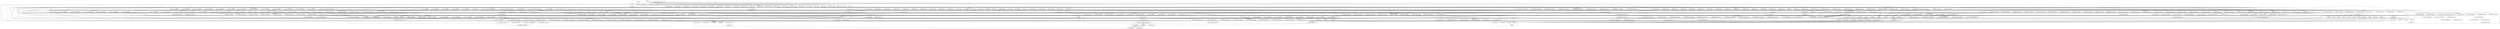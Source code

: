 digraph {
graph [overlap=false]
subgraph cluster_Test_Stream_Event_Finish {
	label="Test::Stream::Event::Finish";
	"Test::Stream::Event::Finish::BEGIN@3";
	"Test::Stream::Event::Finish::BEGIN@5";
	"Test::Stream::Event::Finish::BEGIN@2";
}
subgraph cluster_Scalar_Util {
	label="Scalar::Util";
	"Scalar::Util::reftype";
	"Scalar::Util::weaken";
	"Scalar::Util::BEGIN@9";
	"Scalar::Util::blessed";
}
subgraph cluster_Test_Stream_Subtest {
	label="Test::Stream::Subtest";
	"Test::Stream::Subtest::BEGIN@36";
	"Test::Stream::Subtest::BEGIN@12";
	"Test::Stream::Subtest::BEGIN@9";
	"Test::Stream::Subtest::subtest";
	"Test::Stream::Subtest::BEGIN@5";
	"Test::Stream::Subtest::__ANON__[lib/Test/Stream/Subtest.pm:52]";
	"Test::Stream::Subtest::BEGIN@14";
	"Test::Stream::Subtest::BEGIN@11";
	"Test::Stream::Subtest::BEGIN@3";
	"Test::Stream::Subtest::BEGIN@2";
	"Test::Stream::Subtest::BEGIN@10";
}
subgraph cluster_Test_Stream_Block {
	label="Test::Stream::Block";
	"Test::Stream::Block::BEGIN@5";
	"Test::Stream::Block::init";
	"Test::Stream::Block::run";
	"Test::Stream::Block::BEGIN@8";
	"Test::Stream::Block::BEGIN@3";
	"Test::Stream::Block::BEGIN@2";
	"Test::Stream::Block::deduce";
	"Test::Stream::Block::BEGIN@176";
	"Test::Stream::Block::BEGIN@6";
}
subgraph cluster_Test_Stream_Exporter {
	label="Test::Stream::Exporter";
	"Test::Stream::Exporter::default_export";
	"Test::Stream::Exporter::cleanup";
	"Test::Stream::Exporter::export";
	"Test::Stream::Exporter::import";
	"Test::Stream::Exporter::export_meta";
	"Test::Stream::Exporter::BEGIN@2";
	"Test::Stream::Exporter::BEGIN@3";
	"Test::Stream::Exporter::BEGIN@6";
	"Test::Stream::Exporter::exports";
	"Test::Stream::Exporter::__ANON__[lib/Test/Stream/Exporter.pm:39]";
	"Test::Stream::Exporter::BEGIN@72";
	"Test::Stream::Exporter::BEGIN@5";
	"Test::Stream::Exporter::BEGIN@17";
	"Test::Stream::Exporter::CORE:subst";
	"Test::Stream::Exporter::default_exports";
	"Test::Stream::Exporter::export_to";
}
subgraph cluster_overload {
	label="overload";
	"overload::BEGIN@83";
	"overload::BEGIN@144";
	"overload::BEGIN@114";
}
subgraph cluster_PerlIO {
	label="PerlIO";
	"PerlIO::get_layers";
}
subgraph cluster_Test_Stream_Event_Ok {
	label="Test::Stream::Event::Ok";
	"Test::Stream::Event::Ok::BEGIN@133";
	"Test::Stream::Event::Ok::to_tap";
	"Test::Stream::Event::Ok::BEGIN@9";
	"Test::Stream::Event::Ok::BEGIN@7";
	"Test::Stream::Event::Ok::CORE:match";
	"Test::Stream::Event::Ok::BEGIN@6";
	"Test::Stream::Event::Ok::BEGIN@2";
	"Test::Stream::Event::Ok::CORE:subst";
	"Test::Stream::Event::Ok::BEGIN@3";
	"Test::Stream::Event::Ok::BEGIN@5";
	"Test::Stream::Event::Ok::init";
}
subgraph cluster_warnings_register {
	label="warnings::register";
	"warnings::register::import";
}
subgraph cluster_Test_More_DeepCheck_Strict {
	label="Test::More::DeepCheck::Strict";
	"Test::More::DeepCheck::Strict::check";
	"Test::More::DeepCheck::Strict::BEGIN@63";
	"Test::More::DeepCheck::Strict::_check_nonrefs";
	"Test::More::DeepCheck::Strict::BEGIN@7";
	"Test::More::DeepCheck::Strict::BEGIN@5";
	"Test::More::DeepCheck::Strict::_inner_check";
	"Test::More::DeepCheck::Strict::_deep_check";
	"Test::More::DeepCheck::Strict::BEGIN@2";
	"Test::More::DeepCheck::Strict::CORE:sort";
	"Test::More::DeepCheck::Strict::BEGIN@8";
	"Test::More::DeepCheck::Strict::_check_hash";
	"Test::More::DeepCheck::Strict::BEGIN@6";
	"Test::More::DeepCheck::Strict::BEGIN@3";
	"Test::More::DeepCheck::Strict::BEGIN@10";
}
subgraph cluster_UNIVERSAL {
	label="UNIVERSAL";
	"UNIVERSAL::VERSION";
	"UNIVERSAL::isa";
	"UNIVERSAL::can";
}
subgraph cluster_Test_Stream_Event_Diag {
	label="Test::Stream::Event::Diag";
	"Test::Stream::Event::Diag::BEGIN@2";
	"Test::Stream::Event::Diag::BEGIN@12";
	"Test::Stream::Event::Diag::BEGIN@10";
	"Test::Stream::Event::Diag::BEGIN@5";
	"Test::Stream::Event::Diag::BEGIN@3";
	"Test::Stream::Event::Diag::BEGIN@11";
}
subgraph cluster_Test_Stream_Threads {
	label="Test::Stream::Threads";
	"Test::Stream::Threads::BEGIN@6";
	"Test::Stream::Threads::BEGIN@2";
	"Test::Stream::Threads::BEGIN@3";
	"Test::Stream::Threads::BEGIN@5";
	"Test::Stream::Threads::BEGIN@23";
}
subgraph cluster_warnings {
	label="warnings";
	"warnings::CORE:regcomp";
	"warnings::import";
	"warnings::register_categories";
	"warnings::_mkMask";
	"warnings::CORE:match";
	"warnings::unimport";
}
subgraph cluster_Test_Stream_PackageUtil {
	label="Test::Stream::PackageUtil";
	"Test::Stream::PackageUtil::BEGIN@47";
	"Test::Stream::PackageUtil::package_purge_sym";
	"Test::Stream::PackageUtil::BEGIN@46";
	"Test::Stream::PackageUtil::package_sym";
	"Test::Stream::PackageUtil::BEGIN@2";
	"Test::Stream::PackageUtil::BEGIN@61";
	"Test::Stream::PackageUtil::import";
	"Test::Stream::PackageUtil::BEGIN@3";
	"Test::Stream::PackageUtil::BEGIN@19";
	"Test::Stream::PackageUtil::CORE:match";
}
subgraph cluster_XSLoader {
	label="XSLoader";
	"XSLoader::load";
}
subgraph cluster_B_CV {
	label="B::CV";
	"B::CV::GV";
	"B::CV::START";
	"B::CV::FILE";
}
subgraph cluster_Test_Stream_ArrayBase {
	label="Test::Stream::ArrayBase";
	"Test::Stream::ArrayBase::CORE:subst";
	"Test::Stream::ArrayBase::BEGIN@7";
	"Test::Stream::ArrayBase::import";
	"Test::Stream::ArrayBase::BEGIN@2";
	"Test::Stream::ArrayBase::BEGIN@6";
	"Test::Stream::ArrayBase::BEGIN@29";
	"Test::Stream::ArrayBase::BEGIN@3";
	"Test::Stream::ArrayBase::BEGIN@5";
	"Test::Stream::ArrayBase::BEGIN@9";
	"Test::Stream::ArrayBase::apply_to";
	"Test::Stream::ArrayBase::new";
}
subgraph cluster_B_GV {
	label="B::GV";
	"B::GV::NAME";
	"B::GV::STASH";
}
subgraph cluster_Test_Stream_Util {
	label="Test::Stream::Util";
	"Test::Stream::Util::BEGIN@7";
	"Test::Stream::Util::_local_protect";
	"Test::Stream::Util::BEGIN@6";
	"Test::Stream::Util::is_regex";
	"Test::Stream::Util::unoverload_str";
	"Test::Stream::Util::BEGIN@5";
	"Test::Stream::Util::__ANON__[lib/Test/Stream/Util.pm:185]";
	"Test::Stream::Util::_local_try";
	"Test::Stream::Util::BEGIN@2";
	"Test::Stream::Util::BEGIN@81";
	"Test::Stream::Util::unoverload";
	"Test::Stream::Util::BEGIN@170";
	"Test::Stream::Util::BEGIN@3";
}
subgraph cluster_Test_Builder {
	label="Test::Builder";
	"Test::Builder::BEGIN@5";
	"Test::Builder::new";
	"Test::Builder::ctx";
	"Test::Builder::create";
	"Test::Builder::output";
	"Test::Builder::todo_output";
	"Test::Builder::BEGIN@262";
	"Test::Builder::BEGIN@261";
	"Test::Builder::BEGIN@943";
	"Test::Builder::BEGIN@3";
	"Test::Builder::reset";
	"Test::Builder::BEGIN@20";
	"Test::Builder::BEGIN@13";
	"Test::Builder::_new_fh";
	"Test::Builder::BEGIN@17";
	"Test::Builder::is_fh";
	"Test::Builder::BEGIN@22";
	"Test::Builder::BEGIN@15";
	"Test::Builder::failure_output";
	"Test::Builder::BEGIN@18";
	"Test::Builder::BEGIN@12";
	"Test::Builder::BEGIN@11";
	"Test::Builder::BEGIN@4";
	"Test::Builder::BEGIN@14";
}
subgraph cluster_Test_More_Tools {
	label="Test::More::Tools";
	"Test::More::Tools::BEGIN@12";
	"Test::More::Tools::CORE:regcomp";
	"Test::More::Tools::__ANON__[lib/Test/More/Tools.pm:148]";
	"Test::More::Tools::BEGIN@11";
	"Test::More::Tools::regex_check";
	"Test::More::Tools::BEGIN@5";
	"Test::More::Tools::BEGIN@3";
	"Test::More::Tools::__ANON__[lib/Test/More/Tools.pm:48]";
	"Test::More::Tools::_cmp_eval";
	"Test::More::Tools::BEGIN@2";
	"Test::More::Tools::CORE:match";
	"Test::More::Tools::cmp_check";
	"Test::More::Tools::BEGIN@145";
	"Test::More::Tools::CORE:subst";
	"Test::More::Tools::BEGIN@7";
	"Test::More::Tools::is_eq";
	"Test::More::Tools::__ANON__[lib/Test/More/Tools.pm:147]";
}
subgraph cluster_Test_Stream_Event_Plan {
	label="Test::Stream::Event::Plan";
	"Test::Stream::Event::Plan::init";
	"Test::Stream::Event::Plan::BEGIN@5";
	"Test::Stream::Event::Plan::BEGIN@2";
	"Test::Stream::Event::Plan::BEGIN@3";
	"Test::Stream::Event::Plan::BEGIN@10";
	"Test::Stream::Event::Plan::to_tap";
}
subgraph cluster_Exporter {
	label="Exporter";
	"Exporter::CORE:match";
	"Exporter::CORE:subst";
	"Exporter::import";
}
subgraph cluster_List_Util {
	label="List::Util";
	"List::Util::BEGIN@30";
	"List::Util::BEGIN@9";
}
subgraph cluster_Test_Stream_Exporter_Meta {
	label="Test::Stream::Exporter::Meta";
	"Test::Stream::Exporter::Meta::BEGIN@101.2";
	"Test::Stream::Exporter::Meta::BEGIN@100.1";
	"Test::Stream::Exporter::Meta::exports";
	"Test::Stream::Exporter::Meta::add_default_bulk";
	"Test::Stream::Exporter::Meta::new";
	"Test::Stream::Exporter::Meta::get";
	"Test::Stream::Exporter::Meta::default";
	"Test::Stream::Exporter::Meta::BEGIN@2";
	"Test::Stream::Exporter::Meta::add";
	"Test::Stream::Exporter::Meta::add_default";
	"Test::Stream::Exporter::Meta::BEGIN@101";
	"Test::Stream::Exporter::Meta::BEGIN@3";
	"Test::Stream::Exporter::Meta::BEGIN@100";
	"Test::Stream::Exporter::Meta::add_bulk";
	"Test::Stream::Exporter::Meta::BEGIN@89";
	"Test::Stream::Exporter::Meta::BEGIN@5";
}
subgraph cluster_Test_Stream_Event_Subtest {
	label="Test::Stream::Event::Subtest";
	"Test::Stream::Event::Subtest::BEGIN@6";
	"Test::Stream::Event::Subtest::BEGIN@2";
	"Test::Stream::Event::Subtest::BEGIN@9";
	"Test::Stream::Event::Subtest::to_tap";
	"Test::Stream::Event::Subtest::BEGIN@7";
	"Test::Stream::Event::Subtest::BEGIN@3";
	"Test::Stream::Event::Subtest::init";
	"Test::Stream::Event::Subtest::BEGIN@5";
}
subgraph cluster_Config {
	label="Config";
	"Config::FETCH";
	"Config::TIEHASH";
	"Config::BEGIN@11";
	"Config::import";
	"Config::BEGIN@9";
	"Config::BEGIN@10";
	"Config::BEGIN@47";
}
subgraph cluster_B_HV {
	label="B::HV";
	"B::HV::NAME";
}
subgraph cluster_Test_Stream_Event {
	label="Test::Stream::Event";
	"Test::Stream::Event::BEGIN@6";
	"Test::Stream::Event::import";
	"Test::Stream::Event::BEGIN@2";
	"Test::Stream::Event::BEGIN@8";
	"Test::Stream::Event::BEGIN@3";
	"Test::Stream::Event::encoding";
	"Test::Stream::Event::init";
	"Test::Stream::Event::BEGIN@5";
}
subgraph cluster_Test_Stream_Carp {
	label="Test::Stream::Carp";
	"Test::Stream::Carp::BEGIN@3";
	"Test::Stream::Carp::BEGIN@2";
	"Test::Stream::Carp::BEGIN@5";
}
subgraph cluster_B {
	label="B";
	"B::BEGIN@17";
	"B::svref_2object";
	"B::BEGIN@9";
	"B::BEGIN@254";
}
subgraph cluster_Test_Stream_ExitMagic_Context {
	label="Test::Stream::ExitMagic::Context";
	"Test::Stream::ExitMagic::Context::BEGIN@3";
	"Test::Stream::ExitMagic::Context::BEGIN@5";
	"Test::Stream::ExitMagic::Context::init";
	"Test::Stream::ExitMagic::Context::snapshot";
	"Test::Stream::ExitMagic::Context::BEGIN@2";
}
subgraph cluster_Test_Stream {
	label="Test::Stream";
	"Test::Stream::_process_event";
	"Test::Stream::subtest_start";
	"Test::Stream::CORE:print";
	"Test::Stream::shared";
	"Test::Stream::before_import";
	"Test::Stream::failed";
	"Test::Stream::init";
	"Test::Stream::_reset";
	"Test::Stream::plan";
	"Test::Stream::send";
	"Test::Stream::_finalize_event";
	"Test::Stream::count";
	"Test::Stream::BEGIN@2";
	"Test::Stream::done_testing";
	"Test::Stream::BEGIN@47";
	"Test::Stream::_render_tap";
	"Test::Stream::BEGIN@8";
	"Test::Stream::ended";
	"Test::Stream::CORE:subst";
	"Test::Stream::BEGIN@12";
	"Test::Stream::_update_state";
	"Test::Stream::BEGIN@659";
	"Test::Stream::BEGIN@9";
	"Test::Stream::BEGIN@3";
	"Test::Stream::BEGIN@15";
	"Test::Stream::BEGIN@628";
	"Test::Stream::BEGIN@11";
	"Test::Stream::BEGIN@10";
	"Test::Stream::END";
	"Test::Stream::subtest_stop";
	"Test::Stream::BEGIN@13";
}
subgraph cluster_Test_Stream_Event_Bail {
	label="Test::Stream::Event::Bail";
	"Test::Stream::Event::Bail::BEGIN@3";
	"Test::Stream::Event::Bail::BEGIN@5";
	"Test::Stream::Event::Bail::BEGIN@2";
}
subgraph cluster_version {
	label="version";
	"version::(cmp";
	"version::(bool";
}
subgraph cluster_B_COP {
	label="B::COP";
	"B::COP::line";
}
subgraph cluster_Test_Stream_Meta {
	label="Test::Stream::Meta";
	"Test::Stream::Meta::BEGIN@5";
	"Test::Stream::Meta::init_tester";
	"Test::Stream::Meta::BEGIN@3";
	"Test::Stream::Meta::is_tester";
	"Test::Stream::Meta::BEGIN@8";
	"Test::Stream::Meta::BEGIN@12";
	"Test::Stream::Meta::BEGIN@2";
	"Test::Stream::Meta::BEGIN@6";
	"Test::Stream::Meta::BEGIN@14";
}
subgraph cluster_Test_More_DeepCheck {
	label="Test::More::DeepCheck";
	"Test::More::DeepCheck::BEGIN@2";
	"Test::More::DeepCheck::is_dne";
	"Test::More::DeepCheck::BEGIN@5";
	"Test::More::DeepCheck::init";
	"Test::More::DeepCheck::BEGIN@3";
}
subgraph cluster_vars {
	label="vars";
	"vars::BEGIN@7";
	"vars::BEGIN@3";
	"vars::import";
	"vars::BEGIN@8";
	"vars::CORE:match";
}
subgraph cluster_main {
	label="main";
	"main::RUNTIME";
	"main::NULL";
	"main::BEGIN@1";
	"main::CORE:print";
	"main::CORE:open";
	"main::BEGIN@2";
	"main::CORE:qr";
	"main::BEGIN@3";
	"main::run";
	"main::__ANON__[profiling/long-run.pl:20]";
}
subgraph cluster_Test_More {
	label="Test::More";
	"Test::More::like";
	"Test::More::BEGIN@5";
	"Test::More::BEGIN@16";
	"Test::More::ok";
	"Test::More::BEGIN@18";
	"Test::More::BEGIN@225";
	"Test::More::BEGIN@3";
	"Test::More::import_extra";
	"Test::More::BEGIN@15";
	"Test::More::_skip";
	"Test::More::CORE:match";
	"Test::More::import";
	"Test::More::BEGIN@13";
	"Test::More::is";
	"Test::More::BEGIN@260";
	"Test::More::BEGIN@21";
	"Test::More::BEGIN@10";
	"Test::More::BEGIN@121";
	"Test::More::is_deeply";
	"Test::More::done_testing";
	"Test::More::BEGIN@23";
	"Test::More::BEGIN@53";
	"Test::More::skip";
	"Test::More::BEGIN@12";
	"Test::More::BEGIN@4";
	"Test::More::BEGIN@11";
	"Test::More::BEGIN@19";
}
subgraph cluster_Test_Stream_Event_Note {
	label="Test::Stream::Event::Note";
	"Test::Stream::Event::Note::BEGIN@3";
	"Test::Stream::Event::Note::to_tap";
	"Test::Stream::Event::Note::BEGIN@2";
	"Test::Stream::Event::Note::CORE:match";
	"Test::Stream::Event::Note::CORE:subst";
	"Test::Stream::Event::Note::init";
	"Test::Stream::Event::Note::BEGIN@5";
	"Test::Stream::Event::Note::BEGIN@10";
}
subgraph cluster_Test_Stream_IOSets {
	label="Test::Stream::IOSets";
	"Test::Stream::IOSets::CORE:binmode";
	"Test::Stream::IOSets::new";
	"Test::Stream::IOSets::BEGIN@5";
	"Test::Stream::IOSets::reset_legacy";
	"Test::Stream::IOSets::BEGIN@2";
	"Test::Stream::IOSets::init_encoding";
	"Test::Stream::IOSets::open_handles";
	"Test::Stream::IOSets::init_legacy";
	"Test::Stream::IOSets::CORE:match";
	"Test::Stream::IOSets::_apply_layers";
	"Test::Stream::IOSets::_copy_io_layers";
	"Test::Stream::IOSets::CORE:select";
	"Test::Stream::IOSets::BEGIN@3";
	"Test::Stream::IOSets::__ANON__[lib/Test/Stream/IOSets.pm:76]";
	"Test::Stream::IOSets::_autoflush";
	"Test::Stream::IOSets::CORE:open";
}
subgraph cluster_Test_Stream_ArrayBase_Meta {
	label="Test::Stream::ArrayBase::Meta";
	"Test::Stream::ArrayBase::Meta::baseclass";
	"Test::Stream::ArrayBase::Meta::BEGIN@57";
	"Test::Stream::ArrayBase::Meta::__ANON__[lib/Test/Stream/ArrayBase/Meta.pm:77]";
	"Test::Stream::ArrayBase::Meta::BEGIN@2";
	"Test::Stream::ArrayBase::Meta::__ANON__[lib/Test/Stream/ArrayBase/Meta.pm:78]";
	"Test::Stream::ArrayBase::Meta::add_accessors";
	"Test::Stream::ArrayBase::Meta::new";
	"Test::Stream::ArrayBase::Meta::BEGIN@5";
	"Test::Stream::ArrayBase::Meta::_GROW";
	"Test::Stream::ArrayBase::Meta::get";
	"Test::Stream::ArrayBase::Meta::subclass";
	"Test::Stream::ArrayBase::Meta::BEGIN@3";
	"Test::Stream::ArrayBase::Meta::BEGIN@106";
	"Test::Stream::ArrayBase::Meta::fields";
}
subgraph cluster_Test_Stream_Context {
	label="Test::Stream::Context";
	"Test::Stream::Context::BEGIN@78";
	"Test::Stream::Context::BEGIN@5";
	"Test::Stream::Context::context";
	"Test::Stream::Context::hide_todo";
	"Test::Stream::Context::BEGIN@406";
	"Test::Stream::Context::_find_context";
	"Test::Stream::Context::call";
	"Test::Stream::Context::BEGIN@2";
	"Test::Stream::Context::BEGIN@433";
	"Test::Stream::Context::register_event";
	"Test::Stream::Context::BEGIN@425";
	"Test::Stream::Context::subname";
	"Test::Stream::Context::BEGIN@18";
	"Test::Stream::Context::BEGIN@9";
	"Test::Stream::Context::CORE:subst";
	"Test::Stream::Context::BEGIN@24";
	"Test::Stream::Context::CORE:match";
	"Test::Stream::Context::_find_tester";
	"Test::Stream::Context::clear";
	"Test::Stream::Context::BEGIN@12";
	"Test::Stream::Context::done_testing";
	"Test::Stream::Context::inspect_todo";
	"Test::Stream::Context::BEGIN@426";
	"Test::Stream::Context::BEGIN@10";
	"Test::Stream::Context::restore_todo";
	"Test::Stream::Context::set";
	"Test::Stream::Context::BEGIN@14";
	"Test::Stream::Context::ok";
	"Test::Stream::Context::snapshot";
	"Test::Stream::Context::_note";
	"Test::Stream::Context::DESTROY";
	"Test::Stream::Context::BEGIN@11";
	"Test::Stream::Context::BEGIN@77";
	"Test::Stream::Context::finish";
	"Test::Stream::Context::subtest_start";
	"Test::Stream::Context::_plan";
	"Test::Stream::Context::_ok";
	"Test::Stream::Context::subtest";
	"Test::Stream::Context::note";
	"Test::Stream::Context::BEGIN@385";
	"Test::Stream::Context::BEGIN@3";
	"Test::Stream::Context::subtest_stop";
	"Test::Stream::Context::BEGIN@7";
	"Test::Stream::Context::BEGIN@407";
}
subgraph cluster_Test_Stream_ExitMagic {
	label="Test::Stream::ExitMagic";
	"Test::Stream::ExitMagic::be_helpful_magic";
	"Test::Stream::ExitMagic::BEGIN@2";
	"Test::Stream::ExitMagic::do_magic";
	"Test::Stream::ExitMagic::init";
	"Test::Stream::ExitMagic::BEGIN@3";
	"Test::Stream::ExitMagic::BEGIN@7";
}
subgraph cluster_re {
	label="re";
	"re::is_regexp";
}
subgraph cluster_Test_Stream_Toolset {
	label="Test::Stream::Toolset";
	"Test::Stream::Toolset::__ANON__[lib/Test/Stream/Toolset.pm:58]";
	"Test::Stream::Toolset::BEGIN@14";
	"Test::Stream::Toolset::BEGIN@2";
	"Test::Stream::Toolset::BEGIN@18";
	"Test::Stream::Toolset::BEGIN@12";
	"Test::Stream::Toolset::BEGIN@6";
	"Test::Stream::Toolset::BEGIN@15";
	"Test::Stream::Toolset::BEGIN@11";
	"Test::Stream::Toolset::BEGIN@16";
	"Test::Stream::Toolset::BEGIN@3";
	"Test::Stream::Toolset::BEGIN@7";
	"Test::Stream::Toolset::BEGIN@5";
	"Test::Stream::Toolset::BEGIN@10";
	"Test::Stream::Toolset::BEGIN@13";
}
subgraph cluster_strict {
	label="strict";
	"strict::CORE:regcomp";
	"strict::CORE:match";
	"strict::import";
	"strict::unimport";
	"strict::bits";
}
subgraph cluster_overloading {
	label="overloading";
	"overloading::BEGIN@2";
	"overloading::unimport";
}
"main::BEGIN@3" -> "Test::More::BEGIN@3";
"Test::More::BEGIN@13" -> "Test::Stream::Subtest::BEGIN@2";
"Test::Stream::Toolset::BEGIN@14" -> "Test::Stream::Event::Ok::BEGIN@7";
"Test::Stream::Block::deduce" -> "B::CV::GV";
"Test::Stream::Block::deduce" -> "B::BEGIN@9";
"Test::Stream::ArrayBase::new" -> "Test::Stream::Event::Note::init";
"Test::Stream::Block::deduce" -> "B::CV::START";
"Test::More::Tools::regex_check" -> "Test::Stream::Util::_local_try";
"Test::Stream::Subtest::subtest" -> "Test::Stream::Util::_local_try";
"Test::More::Tools::cmp_check" -> "Test::Stream::Util::_local_try";
"Test::Stream::shared" -> "Test::Stream::ExitMagic::Context::BEGIN@5";
"main::BEGIN@3" -> "Test::More::BEGIN@16";
"Test::Stream::IOSets::open_handles" -> "Test::Stream::IOSets::CORE:open";
"Test::Stream::Carp::BEGIN@5" -> "Test::Stream::Exporter::BEGIN@5";
"Test::Stream::Toolset::BEGIN@13" -> "Test::Stream::Event::Note::BEGIN@10";
"Test::Stream::ArrayBase::BEGIN@5" -> "Test::Stream::ArrayBase::Meta::BEGIN@106";
"Test::Stream::Util::_local_protect" -> "Test::More::Tools::__ANON__[lib/Test/More/Tools.pm:147]";
"Test::More::BEGIN@10" -> "Test::Stream::BEGIN@8";
"Test::More::Tools::__ANON__[lib/Test/More/Tools.pm:148]" -> "Test::Stream::Util::_local_protect";
"Test::Stream::IOSets::_copy_io_layers" -> "Test::Stream::Util::_local_protect";
"Test::Stream::Util::unoverload" -> "Test::Stream::Util::_local_protect";
"Test::Stream::BEGIN@10" -> "Test::Stream::IOSets::BEGIN@2";
"Test::Stream::Context::subtest_stop" -> "Test::Stream::Context::set";
"Test::Stream::Subtest::__ANON__[lib/Test/Stream/Subtest.pm:52]" -> "Test::Stream::Context::set";
"Test::More::BEGIN@19" -> "Test::More::DeepCheck::Strict::BEGIN@8";
"Test::More::Tools::__ANON__[lib/Test/More/Tools.pm:147]" -> "Test::More::Tools::CORE:regcomp";
"Exporter::import" -> "Exporter::CORE:subst";
"main::RUNTIME" -> "Test::Builder::new";
"Test::More::BEGIN@21" -> "Test::Builder::new";
"Test::Stream::ArrayBase::apply_to" -> "Test::More::DeepCheck::BEGIN@3";
"Test::Stream::Context::subtest_stop" -> "Test::Stream::Context::restore_todo";
"Test::More::BEGIN@12" -> "Test::Stream::Exporter::cleanup";
"Test::More::BEGIN@10" -> "Test::Stream::Exporter::cleanup";
"main::BEGIN@3" -> "Test::Stream::Exporter::cleanup";
"Test::Stream::Context::BEGIN@9" -> "Test::Stream::Exporter::cleanup";
"Test::Stream::Context::BEGIN@7" -> "Test::Stream::Exporter::cleanup";
"Test::Stream::Context::BEGIN@11" -> "Test::Stream::Exporter::cleanup";
"Test::Stream::Context::BEGIN@12" -> "Test::Stream::Exporter::cleanup";
"Test::More::BEGIN@13" -> "Test::Stream::Exporter::cleanup";
"Test::Stream::BEGIN@8" -> "Test::Stream::Exporter::cleanup";
"Test::More::BEGIN@18" -> "Test::Stream::Exporter::cleanup";
"Test::More::BEGIN@12" -> "Test::Stream::Toolset::BEGIN@10";
"Test::Stream::ArrayBase::Meta::add_accessors" -> "Test::Stream::Exporter::Meta::get";
"Test::Stream::Exporter::export_meta" -> "Test::Stream::Exporter::Meta::get";
"Test::Stream::ArrayBase::Meta::subclass" -> "Test::Stream::Exporter::Meta::get";
"Test::More::BEGIN@18" -> "Test::More::Tools::BEGIN@5";
"Test::Stream::Block::run" -> "main::__ANON__[profiling/long-run.pl:20]";
"Test::Stream::Context::subtest_start" -> "Test::Stream::subtest_start";
"Test::Stream::Event::BEGIN@8" -> "Test::Stream::ArrayBase::BEGIN@7";
"Test::More::BEGIN@21" -> "Test::Builder::BEGIN@13";
"Test::Stream::Toolset::BEGIN@14" -> "Test::Stream::Event::Ok::BEGIN@3";
"vars::import" -> "vars::CORE:match";
"Test::Stream::BEGIN@8" -> "Test::Stream::Context::BEGIN@425";
"Test::Stream::Context::BEGIN@11" -> "Test::Stream::Util::BEGIN@3";
"Test::Stream::Block::init" -> "Test::Stream::Block::deduce";
"Test::Stream::Context::BEGIN@7" -> "Test::Stream::Carp::BEGIN@5";
"Test::Stream::Subtest::BEGIN@5" -> "Test::Stream::Exporter::import";
"Test::Stream::BEGIN@47" -> "Test::Stream::Exporter::import";
"Test::More::Tools::BEGIN@7" -> "Test::Stream::Exporter::import";
"Test::Stream::Util::BEGIN@6" -> "Test::Stream::Exporter::import";
"Test::Stream::Context::BEGIN@18" -> "Test::Stream::Exporter::import";
"Test::More::BEGIN@23" -> "Test::Stream::Exporter::import";
"Test::Stream::Toolset::BEGIN@18" -> "Test::Stream::Exporter::import";
"Test::Stream::Carp::BEGIN@5" -> "Test::Stream::Exporter::import";
"Test::Stream::Threads::BEGIN@23" -> "Test::Stream::Exporter::import";
"Test::Stream::Meta::BEGIN@14" -> "Test::Stream::Exporter::import";
"Test::Stream::Context::context" -> "Test::Stream::Context::_find_context";
"Config::BEGIN@11" -> "vars::BEGIN@3";
"Test::Stream::Event::Note::init" -> "Test::Stream::Event::init";
"Test::Stream::Event::Ok::init" -> "Test::Stream::Event::init";
"Test::Stream::Event::Plan::init" -> "Test::Stream::Event::init";
"Test::Stream::ArrayBase::new" -> "Test::Stream::Event::init";
"Test::Stream::ArrayBase::new" -> "Test::Stream::Event::Subtest::init";
"Test::More::BEGIN@21" -> "Test::Builder::BEGIN@12";
"Test::More::like" -> "Test::More::Tools::regex_check";
"main::RUNTIME" -> "Test::Builder::failure_output";
"Test::More::DeepCheck::Strict::_deep_check" -> "Test::Stream::Util::unoverload_str";
"Test::More::DeepCheck::Strict::check" -> "Test::Stream::Util::unoverload_str";
"Test::Stream::Event::Ok::to_tap" -> "Test::Stream::Util::unoverload_str";
"Test::Stream::Context::BEGIN@10" -> "Test::Stream::Event::BEGIN@6";
"Test::Stream::Threads::BEGIN@6" -> "version::(bool";
"main::BEGIN@3" -> "Test::More::import";
"Test::Stream::Subtest::subtest" -> "Test::Stream::Context::subtest_stop";
"Test::Stream::ExitMagic::do_magic" -> "Test::Stream::Context::finish";
"Test::Stream::Carp::BEGIN@5" -> "Test::Stream::Exporter::BEGIN@6";
"Test::Stream::Event::BEGIN@8" -> "Test::Stream::ArrayBase::BEGIN@3";
"Test::Stream::Event::Ok::to_tap" -> "Test::Stream::Event::Ok::CORE:subst";
"Test::Stream::Context::ok" -> "Test::Stream::Context::_ok";
"main::BEGIN@3" -> "Test::More::BEGIN@18";
"Test::More::BEGIN@19" -> "Test::More::DeepCheck::Strict::BEGIN@2";
"Test::More::BEGIN@10" -> "Test::Stream::BEGIN@47";
"Test::More::BEGIN@10" -> "Test::Stream::BEGIN@9";
"Test::Stream::Util::__ANON__[lib/Test/Stream/Util.pm:185]" -> "overload::BEGIN@144";
"Test::Stream::IOSets::new" -> "Test::Stream::IOSets::reset_legacy";
"Test::Stream::Toolset::BEGIN@13" -> "Test::Stream::Event::Note::BEGIN@2";
"Test::More::BEGIN@12" -> "Test::Stream::Toolset::BEGIN@14";
"Test::Stream::ArrayBase::apply_to" -> "Test::Stream::ArrayBase::Meta::add_accessors";
"Test::Stream::Toolset::BEGIN@11" -> "Test::Stream::Event::Diag::BEGIN@5";
"Test::More::is" -> "Test::Stream::Context::DESTROY";
"Test::Stream::Subtest::subtest" -> "Test::Stream::Context::DESTROY";
"Test::More::like" -> "Test::Stream::Context::DESTROY";
"Test::Builder::output" -> "Test::Stream::Context::DESTROY";
"Test::Builder::todo_output" -> "Test::Stream::Context::DESTROY";
"Test::More::ok" -> "Test::Stream::Context::DESTROY";
"Test::Stream::Toolset::__ANON__[lib/Test/Stream/Toolset.pm:58]" -> "Test::Stream::Context::DESTROY";
"Test::More::skip" -> "Test::Stream::Context::DESTROY";
"Test::More::is_deeply" -> "Test::Stream::Context::DESTROY";
"Test::More::done_testing" -> "Test::Stream::Context::DESTROY";
"Test::Builder::failure_output" -> "Test::Stream::Context::DESTROY";
"Test::Stream::_update_state" -> "Test::Stream::Context::DESTROY";
"Test::Stream::Util::_local_try" -> "Test::Stream::Context::DESTROY";
"Test::Stream::subtest_start" -> "Test::Stream::Context::DESTROY";
"Test::Stream::Exporter::BEGIN@5" -> "Test::Stream::PackageUtil::BEGIN@47";
"Test::Stream::ArrayBase::BEGIN@5" -> "Test::Stream::ArrayBase::Meta::BEGIN@3";
"main::run" -> "Test::More::is";
"Test::Stream::BEGIN@8" -> "Test::Stream::Context::BEGIN@426";
"Test::More::BEGIN@21" -> "Test::Builder::BEGIN@261";
"Test::Stream::Context::BEGIN@5" -> "XSLoader::load";
"B::BEGIN@17" -> "XSLoader::load";
"Test::More::BEGIN@19" -> "Test::More::DeepCheck::Strict::BEGIN@5";
"Test::Stream::Exporter::export_to" -> "Test::Stream::Exporter::Meta::default";
"Test::Builder::new" -> "Test::Builder::create";
"Test::More::DeepCheck::Strict::_check_hash" -> "Test::More::DeepCheck::Strict::_deep_check";
"Test::More::DeepCheck::Strict::check" -> "Test::More::DeepCheck::Strict::_deep_check";
"Test::Stream::Context::register_event" -> "Test::Stream::Context::CORE:subst";
"Test::More::BEGIN@21" -> "Test::Builder::BEGIN@11";
"Test::Stream::IOSets::init_legacy" -> "Test::Stream::IOSets::_copy_io_layers";
"Test::Stream::ArrayBase::apply_to" -> "Test::Stream::Exporter::export_to";
"Test::More::import" -> "Test::Stream::Exporter::export_to";
"Test::Stream::Exporter::__ANON__[lib/Test/Stream/Exporter.pm:39]" -> "Test::Stream::Exporter::export_to";
"Test::Stream::Event::import" -> "Test::Stream::Exporter::export_to";
"Test::Stream::Exporter::import" -> "Test::Stream::Exporter::export_to";
"Test::More::skip" -> "Test::More::_skip";
"Test::Stream::Context::restore_todo" -> "Test::Stream::Context::inspect_todo";
"Test::Stream::Context::hide_todo" -> "Test::Stream::Context::inspect_todo";
"Test::Stream::Subtest::BEGIN@14" -> "Test::Stream::Block::BEGIN@5";
"Test::Stream::Util::_local_try" -> "Test::More::Tools::__ANON__[lib/Test/More/Tools.pm:48]";
"Test::More::BEGIN@13" -> "Test::Stream::Exporter::default_exports";
"Test::More::BEGIN@18" -> "Test::Stream::Exporter::default_exports";
"Test::Stream::BEGIN@8" -> "Test::Stream::Exporter::default_exports";
"Test::Stream::Carp::BEGIN@5" -> "Test::Stream::Exporter::default_exports";
"Test::Stream::Context::BEGIN@9" -> "Test::Stream::Exporter::default_exports";
"main::BEGIN@3" -> "Test::Stream::Exporter::default_exports";
"Test::More::BEGIN@10" -> "Test::Stream::Exporter::default_exports";
"Test::More::BEGIN@12" -> "Test::Stream::Exporter::default_exports";
"Test::Stream::Context::BEGIN@12" -> "Test::Stream::Exporter::default_exports";
"Test::More::BEGIN@21" -> "Test::Builder::BEGIN@4";
"Test::Builder::reset" -> "Test::Stream::shared";
"Test::Stream::Context::context" -> "Test::Stream::shared";
"Test::Builder::BEGIN@22" -> "Test::Stream::shared";
"Test::More::Tools::is_eq" -> "Test::More::Tools::cmp_check";
"Test::Stream::ArrayBase::BEGIN@5" -> "Test::Stream::ArrayBase::Meta::_GROW";
"strict::unimport" -> "strict::bits";
"strict::import" -> "strict::bits";
"Test::More::Tools::cmp_check" -> "Test::More::Tools::CORE:subst";
"Test::More::BEGIN@18" -> "Test::More::Tools::BEGIN@7";
"Test::Stream::Toolset::BEGIN@16" -> "Test::Stream::Event::Subtest::BEGIN@3";
"Test::Stream::Exporter::BEGIN@6" -> "Test::Stream::Exporter::Meta::BEGIN@101.2";
"Test::Stream::send" -> "Test::Stream::_render_tap";
"Test::Stream::_process_event" -> "Test::Stream::_render_tap";
"main::NULL" -> "main::BEGIN@2";
"Test::Stream::Exporter::exports" -> "Test::Stream::Exporter::Meta::add_bulk";
"Test::Stream::Exporter::Meta::new" -> "Test::Stream::Exporter::Meta::add_bulk";
"Test::More::BEGIN@19" -> "Test::More::DeepCheck::Strict::BEGIN@10";
"main::BEGIN@2" -> "warnings::CORE:match";
"Test::More::BEGIN@19" -> "Test::More::DeepCheck::Strict::BEGIN@63";
"Test::Stream::BEGIN@8" -> "Test::Stream::Context::BEGIN@78";
"Test::Stream::Toolset::BEGIN@11" -> "Test::Stream::Event::Diag::BEGIN@12";
"Test::More::BEGIN@18" -> "Test::More::Tools::BEGIN@2";
"Test::Stream::Block::deduce" -> "B::GV::STASH";
"Test::Stream::_render_tap" -> "Test::Stream::Event::Plan::to_tap";
"Test::Stream::Threads::BEGIN@6" -> "Config::BEGIN@10";
"Test::Builder::_new_fh" -> "Test::Builder::is_fh";
"Test::Stream::_update_state" -> "UNIVERSAL::isa";
"Test::Stream::_finalize_event" -> "UNIVERSAL::isa";
"Test::Stream::Toolset::BEGIN@12" -> "Test::Stream::Event::Finish::BEGIN@5";
"main::BEGIN@3" -> "Test::More::BEGIN@53";
"main::run" -> "Test::More::skip";
"Test::Stream::Context::_note" -> "Test::Stream::Context::snapshot";
"Test::Stream::_update_state" -> "Test::Stream::Context::snapshot";
"Test::Stream::Context::finish" -> "Test::Stream::Context::snapshot";
"Test::Stream::Context::_plan" -> "Test::Stream::Context::snapshot";
"Test::Stream::Subtest::__ANON__[lib/Test/Stream/Subtest.pm:52]" -> "Test::Stream::Context::snapshot";
"Test::Stream::Context::_ok" -> "Test::Stream::Context::snapshot";
"Test::Stream::Context::subtest" -> "Test::Stream::Context::snapshot";
"Test::Stream::done_testing" -> "Test::Stream::Context::snapshot";
"Test::More::DeepCheck::Strict::BEGIN@3" -> "warnings::import";
"Test::Stream::Context::BEGIN@3" -> "warnings::import";
"Test::Stream::Event::Note::BEGIN@3" -> "warnings::import";
"Test::Stream::Event::BEGIN@3" -> "warnings::import";
"Config::BEGIN@10" -> "warnings::import";
"Test::Stream::ArrayBase::BEGIN@3" -> "warnings::import";
"Test::Stream::Event::Finish::BEGIN@3" -> "warnings::import";
"Test::Stream::Exporter::BEGIN@3" -> "warnings::import";
"Test::Stream::Subtest::BEGIN@3" -> "warnings::import";
"Test::More::DeepCheck::BEGIN@3" -> "warnings::import";
"Test::Builder::BEGIN@5" -> "warnings::import";
"Test::Stream::Exporter::Meta::BEGIN@3" -> "warnings::import";
"Test::Stream::ArrayBase::Meta::BEGIN@3" -> "warnings::import";
"Test::Stream::ExitMagic::Context::BEGIN@3" -> "warnings::import";
"Test::More::Tools::BEGIN@3" -> "warnings::import";
"Test::Stream::Block::BEGIN@3" -> "warnings::import";
"Test::Stream::Util::BEGIN@3" -> "warnings::import";
"Test::Stream::Event::Subtest::BEGIN@3" -> "warnings::import";
"overloading::BEGIN@2" -> "warnings::import";
"Test::Stream::Carp::BEGIN@3" -> "warnings::import";
"Test::Stream::Event::Diag::BEGIN@3" -> "warnings::import";
"Test::Stream::Threads::BEGIN@3" -> "warnings::import";
"Test::Stream::Event::Ok::BEGIN@3" -> "warnings::import";
"Test::More::BEGIN@5" -> "warnings::import";
"Test::Stream::IOSets::BEGIN@3" -> "warnings::import";
"Test::Stream::Event::Bail::BEGIN@3" -> "warnings::import";
"Test::Stream::ExitMagic::BEGIN@3" -> "warnings::import";
"Test::Stream::PackageUtil::BEGIN@3" -> "warnings::import";
"Test::Stream::Event::Plan::BEGIN@3" -> "warnings::import";
"main::BEGIN@2" -> "warnings::import";
"Test::Stream::BEGIN@3" -> "warnings::import";
"Test::Stream::Meta::BEGIN@3" -> "warnings::import";
"Test::Stream::Toolset::BEGIN@3" -> "warnings::import";
"Test::Stream::Block::deduce" -> "B::COP::line";
"Test::Stream::Toolset::BEGIN@14" -> "Test::Stream::Event::Ok::BEGIN@6";
"Test::Stream::Context::BEGIN@10" -> "Test::Stream::Event::BEGIN@8";
"Test::Stream::Exporter::default_export" -> "Test::Stream::Exporter::Meta::add_default";
"Test::Stream::Exporter::BEGIN@6" -> "Test::Stream::Exporter::Meta::BEGIN@3";
"Test::Stream::Util::_local_try" -> "Test::Stream::Subtest::__ANON__[lib/Test/Stream/Subtest.pm:52]";
"Test::Stream::Context::BEGIN@11" -> "Test::Stream::Util::BEGIN@170";
"Test::Stream::_render_tap" -> "Test::Stream::Event::Subtest::to_tap";
"Test::More::BEGIN@12" -> "Test::Stream::Exporter::export";
"Test::Stream::Context::BEGIN@7" -> "Test::Stream::Exporter::export";
"Test::Stream::Subtest::BEGIN@14" -> "Test::Stream::Block::BEGIN@3";
"Test::Stream::BEGIN@8" -> "Test::Stream::Context::BEGIN@18";
"Test::Stream::Subtest::BEGIN@14" -> "Test::Stream::Block::BEGIN@8";
"Test::Stream::Context::context" -> "Test::Stream::Context::_find_tester";
"Test::Stream::Exporter::export_to" -> "Test::Stream::Exporter::CORE:subst";
"Test::Stream::Toolset::BEGIN@16" -> "Test::Stream::Event::Subtest::BEGIN@9";
"Test::Stream::Context::subtest_start" -> "Test::Stream::Context::clear";
"Test::Stream::IOSets::__ANON__[lib/Test/Stream/IOSets.pm:76]" -> "Test::Stream::IOSets::_apply_layers";
"Test::Stream::Toolset::BEGIN@10" -> "Test::Stream::Event::Bail::BEGIN@2";
"main::BEGIN@3" -> "Test::More::BEGIN@5";
"Test::Stream::Exporter::Meta::add_default_bulk" -> "Test::Stream::Exporter::Meta::exports";
"Test::Stream::Exporter::Meta::add" -> "Test::Stream::Exporter::Meta::exports";
"Test::Stream::Exporter::export_to" -> "Test::Stream::Exporter::Meta::exports";
"Test::Stream::Exporter::Meta::add_bulk" -> "Test::Stream::Exporter::Meta::exports";
"Test::Stream::Toolset::BEGIN@16" -> "Test::Stream::Event::Subtest::BEGIN@7";
"Test::More::BEGIN@13" -> "Test::Stream::Subtest::BEGIN@9";
"Test::Stream::Subtest::BEGIN@14" -> "Test::Stream::Block::BEGIN@2";
"Test::More::BEGIN@10" -> "Test::Stream::BEGIN@15";
"Test::Stream::Block::deduce" -> "B::GV::NAME";
"Test::Stream::Context::BEGIN@11" -> "Test::Stream::Util::BEGIN@6";
"main::BEGIN@3" -> "Test::More::BEGIN@12";
"main::BEGIN@3" -> "Test::More::BEGIN@4";
"Test::Stream::Event::Note::to_tap" -> "Test::Stream::Event::Note::CORE:subst";
"Test::Stream::Exporter::BEGIN@5" -> "Test::Stream::PackageUtil::BEGIN@19";
"Test::More::Tools::regex_check" -> "Test::Stream::Context::call";
"Test::More::Tools::cmp_check" -> "Test::Stream::Context::call";
"Test::Stream::ArrayBase::BEGIN@5" -> "Test::Stream::ArrayBase::Meta::BEGIN@5";
"Test::Stream::Block::deduce" -> "B::CV::FILE";
"Test::More::BEGIN@13" -> "Test::Stream::Subtest::BEGIN@12";
"Test::Stream::Exporter::BEGIN@5" -> "Test::Stream::PackageUtil::BEGIN@61";
"Test::Builder::reset" -> "Test::Stream::_reset";
"Test::More::BEGIN@13" -> "Test::Stream::Subtest::BEGIN@11";
"Test::Stream::Toolset::BEGIN@14" -> "Test::Stream::Event::Ok::BEGIN@9";
"Test::Stream::ArrayBase::apply_to" -> "Test::Stream::ArrayBase::CORE:subst";
"Test::Stream::Toolset::BEGIN@16" -> "Test::Stream::Event::Subtest::BEGIN@2";
"Test::Stream::Toolset::BEGIN@16" -> "Test::Stream::Event::Subtest::BEGIN@6";
"Test::Stream::ArrayBase::apply_to" -> "Test::Stream::ArrayBase::Meta::new";
"Test::Stream::Subtest::subtest" -> "Test::Stream::Context::note";
"Test::More::DeepCheck::Strict::BEGIN@10" -> "Test::Stream::ArrayBase::import";
"Test::Stream::Event::BEGIN@8" -> "Test::Stream::ArrayBase::import";
"Test::Stream::BEGIN@15" -> "Test::Stream::ArrayBase::import";
"Test::Stream::Context::BEGIN@14" -> "Test::Stream::ArrayBase::import";
"Test::Stream::Block::BEGIN@8" -> "Test::Stream::ArrayBase::import";
"Test::More::DeepCheck::BEGIN@5" -> "Test::Stream::ArrayBase::import";
"Test::Stream::Meta::BEGIN@8" -> "Test::Stream::ArrayBase::import";
"Test::Stream::ExitMagic::BEGIN@7" -> "Test::Stream::ArrayBase::import";
"Test::Stream::ExitMagic::Context::BEGIN@5" -> "Test::Stream::ArrayBase::import";
"Test::Stream::BEGIN@8" -> "Test::Stream::Context::BEGIN@407";
"Test::Stream::ArrayBase::Meta::subclass" -> "Test::Stream::ArrayBase::Meta::get";
"Test::Stream::ArrayBase::apply_to" -> "Test::Stream::ArrayBase::Meta::get";
"Test::Stream::Context::BEGIN@24" -> "warnings::unimport";
"Test::Stream::Context::BEGIN@407" -> "warnings::unimport";
"Test::More::Tools::BEGIN@145" -> "warnings::unimport";
"Test::Stream::Context::BEGIN@433" -> "warnings::unimport";
"Test::More::BEGIN@225" -> "warnings::unimport";
"Test::Stream::Exporter::Meta::BEGIN@101.2" -> "warnings::unimport";
"Test::Stream::Exporter::Meta::BEGIN@100.1" -> "warnings::unimport";
"Test::More::BEGIN@121" -> "warnings::unimport";
"Test::Stream::Event::Ok::BEGIN@133" -> "warnings::unimport";
"Test::Stream::BEGIN@628" -> "warnings::unimport";
"Test::More::BEGIN@53" -> "warnings::unimport";
"Test::Stream::BEGIN@659" -> "warnings::unimport";
"Test::Stream::Util::BEGIN@170" -> "warnings::unimport";
"Test::More::DeepCheck::Strict::BEGIN@63" -> "warnings::unimport";
"Test::Stream::Context::BEGIN@426" -> "warnings::unimport";
"Test::Stream::PackageUtil::BEGIN@46" -> "warnings::unimport";
"Test::Builder::BEGIN@262" -> "warnings::unimport";
"Test::Stream::Subtest::BEGIN@36" -> "warnings::unimport";
"Test::Builder::BEGIN@943" -> "warnings::unimport";
"Test::Stream::Context::BEGIN@78" -> "warnings::unimport";
"Test::More::BEGIN@260" -> "warnings::unimport";
"Test::Stream::ExitMagic::do_magic" -> "Test::Stream::ended";
"Test::Stream::Subtest::__ANON__[lib/Test/Stream/Subtest.pm:52]" -> "Test::Stream::ended";
"Test::Stream::Threads::BEGIN@6" -> "Config::BEGIN@47";
"Test::More::BEGIN@12" -> "Test::Stream::Toolset::BEGIN@7";
"Test::Stream::Toolset::BEGIN@14" -> "Test::Stream::Event::Ok::BEGIN@5";
"main::run" -> "Test::More::ok";
"Test::Stream::Carp::BEGIN@5" -> "Test::Stream::Exporter::BEGIN@17";
"Test::Stream::ArrayBase::import" -> "Test::Stream::ArrayBase::apply_to";
"Test::Stream::Event::import" -> "Test::Stream::ArrayBase::apply_to";
"Test::Stream::Event::Subtest::BEGIN@6" -> "Test::Stream::Exporter::__ANON__[lib/Test/Stream/Exporter.pm:39]";
"Test::Builder::BEGIN@15" -> "Test::Stream::Exporter::__ANON__[lib/Test/Stream/Exporter.pm:39]";
"Test::Stream::Event::Ok::BEGIN@7" -> "Test::Stream::Exporter::__ANON__[lib/Test/Stream/Exporter.pm:39]";
"Test::Stream::Event::BEGIN@6" -> "Test::Stream::Exporter::__ANON__[lib/Test/Stream/Exporter.pm:39]";
"Test::Stream::Util::BEGIN@7" -> "Test::Stream::Exporter::__ANON__[lib/Test/Stream/Exporter.pm:39]";
"Test::Builder::BEGIN@12" -> "Test::Stream::Exporter::__ANON__[lib/Test/Stream/Exporter.pm:39]";
"Test::Stream::Subtest::BEGIN@11" -> "Test::Stream::Exporter::__ANON__[lib/Test/Stream/Exporter.pm:39]";
"Test::Stream::Context::BEGIN@7" -> "Test::Stream::Exporter::__ANON__[lib/Test/Stream/Exporter.pm:39]";
"Test::Stream::Toolset::BEGIN@7" -> "Test::Stream::Exporter::__ANON__[lib/Test/Stream/Exporter.pm:39]";
"Test::Builder::BEGIN@20" -> "Test::Stream::Exporter::__ANON__[lib/Test/Stream/Exporter.pm:39]";
"Test::Builder::BEGIN@17" -> "Test::Stream::Exporter::__ANON__[lib/Test/Stream/Exporter.pm:39]";
"Test::Stream::BEGIN@8" -> "Test::Stream::Exporter::__ANON__[lib/Test/Stream/Exporter.pm:39]";
"Test::Stream::Event::Note::BEGIN@10" -> "Test::Stream::Exporter::__ANON__[lib/Test/Stream/Exporter.pm:39]";
"Test::Stream::Block::BEGIN@6" -> "Test::Stream::Exporter::__ANON__[lib/Test/Stream/Exporter.pm:39]";
"Test::Stream::Toolset::BEGIN@13" -> "Test::Stream::Exporter::__ANON__[lib/Test/Stream/Exporter.pm:39]";
"Test::More::BEGIN@18" -> "Test::Stream::Exporter::__ANON__[lib/Test/Stream/Exporter.pm:39]";
"Test::Stream::Toolset::BEGIN@14" -> "Test::Stream::Exporter::__ANON__[lib/Test/Stream/Exporter.pm:39]";
"Test::More::DeepCheck::Strict::BEGIN@8" -> "Test::Stream::Exporter::__ANON__[lib/Test/Stream/Exporter.pm:39]";
"Test::Stream::BEGIN@9" -> "Test::Stream::Exporter::__ANON__[lib/Test/Stream/Exporter.pm:39]";
"Test::More::BEGIN@10" -> "Test::Stream::Exporter::__ANON__[lib/Test/Stream/Exporter.pm:39]";
"Test::More::BEGIN@19" -> "Test::Stream::Exporter::__ANON__[lib/Test/Stream/Exporter.pm:39]";
"Test::Stream::Context::BEGIN@11" -> "Test::Stream::Exporter::__ANON__[lib/Test/Stream/Exporter.pm:39]";
"Test::Stream::IOSets::BEGIN@5" -> "Test::Stream::Exporter::__ANON__[lib/Test/Stream/Exporter.pm:39]";
"Test::Stream::Event::Ok::BEGIN@6" -> "Test::Stream::Exporter::__ANON__[lib/Test/Stream/Exporter.pm:39]";
"Test::Stream::BEGIN@12" -> "Test::Stream::Exporter::__ANON__[lib/Test/Stream/Exporter.pm:39]";
"Test::More::BEGIN@13" -> "Test::Stream::Exporter::__ANON__[lib/Test/Stream/Exporter.pm:39]";
"Test::Stream::Toolset::BEGIN@16" -> "Test::Stream::Exporter::__ANON__[lib/Test/Stream/Exporter.pm:39]";
"Test::Stream::BEGIN@13" -> "Test::Stream::Exporter::__ANON__[lib/Test/Stream/Exporter.pm:39]";
"Test::Stream::Toolset::BEGIN@5" -> "Test::Stream::Exporter::__ANON__[lib/Test/Stream/Exporter.pm:39]";
"Test::Stream::Toolset::BEGIN@10" -> "Test::Stream::Exporter::__ANON__[lib/Test/Stream/Exporter.pm:39]";
"Test::Stream::Context::BEGIN@9" -> "Test::Stream::Exporter::__ANON__[lib/Test/Stream/Exporter.pm:39]";
"Test::Builder::BEGIN@11" -> "Test::Stream::Exporter::__ANON__[lib/Test/Stream/Exporter.pm:39]";
"Test::Stream::Meta::BEGIN@6" -> "Test::Stream::Exporter::__ANON__[lib/Test/Stream/Exporter.pm:39]";
"Test::More::BEGIN@15" -> "Test::Stream::Exporter::__ANON__[lib/Test/Stream/Exporter.pm:39]";
"Test::Stream::Toolset::BEGIN@15" -> "Test::Stream::Exporter::__ANON__[lib/Test/Stream/Exporter.pm:39]";
"Test::Stream::Context::BEGIN@12" -> "Test::Stream::Exporter::__ANON__[lib/Test/Stream/Exporter.pm:39]";
"Test::Stream::Event::Diag::BEGIN@10" -> "Test::Stream::Exporter::__ANON__[lib/Test/Stream/Exporter.pm:39]";
"Test::More::Tools::BEGIN@5" -> "Test::Stream::Exporter::__ANON__[lib/Test/Stream/Exporter.pm:39]";
"Test::Builder::BEGIN@14" -> "Test::Stream::Exporter::__ANON__[lib/Test/Stream/Exporter.pm:39]";
"Test::Stream::Subtest::BEGIN@14" -> "Test::Stream::Exporter::__ANON__[lib/Test/Stream/Exporter.pm:39]";
"Test::Stream::Event::Plan::BEGIN@10" -> "Test::Stream::Exporter::__ANON__[lib/Test/Stream/Exporter.pm:39]";
"Test::Builder::BEGIN@13" -> "Test::Stream::Exporter::__ANON__[lib/Test/Stream/Exporter.pm:39]";
"Test::Stream::Subtest::BEGIN@9" -> "Test::Stream::Exporter::__ANON__[lib/Test/Stream/Exporter.pm:39]";
"Test::More::DeepCheck::Strict::BEGIN@7" -> "Test::Stream::Exporter::__ANON__[lib/Test/Stream/Exporter.pm:39]";
"Test::Stream::Event::Subtest::BEGIN@7" -> "Test::Stream::Exporter::__ANON__[lib/Test/Stream/Exporter.pm:39]";
"Test::More::BEGIN@12" -> "Test::Stream::Exporter::__ANON__[lib/Test/Stream/Exporter.pm:39]";
"Test::Stream::Toolset::BEGIN@12" -> "Test::Stream::Exporter::__ANON__[lib/Test/Stream/Exporter.pm:39]";
"Test::Stream::Toolset::BEGIN@6" -> "Test::Stream::Exporter::__ANON__[lib/Test/Stream/Exporter.pm:39]";
"Test::Stream::ArrayBase::BEGIN@6" -> "Test::Stream::Exporter::__ANON__[lib/Test/Stream/Exporter.pm:39]";
"Test::More::DeepCheck::Strict::BEGIN@6" -> "Test::Stream::Exporter::__ANON__[lib/Test/Stream/Exporter.pm:39]";
"Test::More::BEGIN@11" -> "Test::Stream::Exporter::__ANON__[lib/Test/Stream/Exporter.pm:39]";
"Test::Stream::ArrayBase::Meta::BEGIN@5" -> "Test::Stream::Exporter::__ANON__[lib/Test/Stream/Exporter.pm:39]";
"Test::Stream::Toolset::BEGIN@11" -> "Test::Stream::Exporter::__ANON__[lib/Test/Stream/Exporter.pm:39]";
"Test::More::Tools::BEGIN@11" -> "Test::Stream::Exporter::__ANON__[lib/Test/Stream/Exporter.pm:39]";
"Test::Stream::Event::Diag::BEGIN@12" -> "Test::Stream::Exporter::__ANON__[lib/Test/Stream/Exporter.pm:39]";
"Test::Stream::BEGIN@11" -> "Test::Stream::Exporter::__ANON__[lib/Test/Stream/Exporter.pm:39]";
"Test::Stream::Subtest::BEGIN@12" -> "Test::Stream::Exporter::__ANON__[lib/Test/Stream/Exporter.pm:39]";
"Test::Stream::Toolset::BEGIN@16" -> "Test::Stream::Event::Subtest::BEGIN@5";
"main::BEGIN@3" -> "Test::More::BEGIN@23";
"Test::Stream::Toolset::BEGIN@15" -> "Test::Stream::Event::Plan::BEGIN@2";
"Test::Stream::Exporter::BEGIN@6" -> "Test::Stream::Exporter::Meta::BEGIN@5";
"Test::More::BEGIN@12" -> "Test::Stream::Toolset::BEGIN@2";
"Test::More::BEGIN@13" -> "Test::Stream::Subtest::BEGIN@5";
"Test::More::BEGIN@10" -> "Test::Stream::BEGIN@13";
"Test::Stream::_render_tap" -> "UNIVERSAL::can";
"Test::More::import" -> "UNIVERSAL::can";
"Test::Stream::ArrayBase::new" -> "UNIVERSAL::can";
"Test::Stream::Exporter::__ANON__[lib/Test/Stream/Exporter.pm:39]" -> "UNIVERSAL::can";
"Test::Stream::ArrayBase::Meta::subclass" -> "UNIVERSAL::can";
"Test::Stream::Context::register_event" -> "UNIVERSAL::can";
"Test::Stream::Context::BEGIN@9" -> "Test::Stream::Threads::BEGIN@6";
"Test::Stream::ExitMagic::do_magic" -> "Test::Stream::count";
"Test::More::BEGIN@12" -> "Test::Stream::Toolset::BEGIN@15";
"Test::Stream::Threads::BEGIN@6" -> "Config::import";
"Test::Stream::Context::BEGIN@12" -> "Test::Stream::Meta::BEGIN@14";
"Test::Stream::Exporter::import" -> "Test::Stream::Exporter::Meta::new";
"Test::Stream::ArrayBase::apply_to" -> "Test::Stream::Exporter::Meta::new";
"Test::Stream::Exporter::BEGIN@17" -> "Test::Stream::Exporter::Meta::new";
"Test::Stream::Exporter::export_to" -> "Test::Stream::Exporter::Meta::new";
"Test::Stream::BEGIN@8" -> "Test::Stream::Context::BEGIN@433";
"Test::Stream::Exporter::default_exports" -> "Test::Stream::Exporter::Meta::add_default_bulk";
"Test::Stream::Exporter::Meta::new" -> "Test::Stream::Exporter::Meta::add_default_bulk";
"Test::Stream::Context::BEGIN@12" -> "Test::Stream::Meta::BEGIN@5";
"Test::Stream::Event::BEGIN@8" -> "Test::Stream::ArrayBase::BEGIN@9";
"Test::Stream::Toolset::BEGIN@11" -> "Test::Stream::Event::Diag::BEGIN@3";
"Test::Stream::Context::BEGIN@7" -> "Test::Stream::Carp::BEGIN@3";
"Test::Stream::Context::BEGIN@5" -> "List::Util::BEGIN@9";
"Test::Stream::BEGIN@8" -> "Test::Stream::Context::BEGIN@5";
"Test::Stream::Toolset::BEGIN@12" -> "Test::Stream::Event::Finish::BEGIN@2";
"Test::Stream::ArrayBase::apply_to" -> "Test::More::DeepCheck::BEGIN@2";
"Test::Stream::BEGIN@8" -> "Test::Stream::Context::BEGIN@406";
"Test::Stream::Exporter::BEGIN@5" -> "Test::Stream::PackageUtil::BEGIN@3";
"Test::Stream::Context::subtest_start" -> "Test::Stream::Context::hide_todo";
"Test::Stream::IOSets::_apply_layers" -> "Test::Stream::IOSets::CORE:binmode";
"Test::Stream::Context::BEGIN@11" -> "Test::Stream::Util::BEGIN@2";
"Test::Stream::Toolset::BEGIN@13" -> "Test::Stream::Event::Note::BEGIN@5";
"Test::Stream::Exporter::BEGIN@6" -> "Test::Stream::Exporter::Meta::BEGIN@101";
"Test::More::BEGIN@12" -> "Test::Stream::Toolset::BEGIN@3";
"Test::Stream::Threads::BEGIN@6" -> "Config::BEGIN@11";
"Test::More::BEGIN@13" -> "Test::Stream::Subtest::BEGIN@36";
"Test::Stream::Context::BEGIN@12" -> "Test::Stream::Meta::BEGIN@3";
"main::RUNTIME" -> "main::CORE:open";
"Test::Stream::ArrayBase::BEGIN@5" -> "Test::Stream::ArrayBase::Meta::BEGIN@57";
"Test::Stream::ArrayBase::new" -> "Test::More::DeepCheck::init";
"main::BEGIN@1" -> "strict::CORE:match";
"main::RUNTIME" -> "Test::Stream::Subtest::subtest";
"Test::Stream::Exporter::Meta::BEGIN@89" -> "strict::unimport";
"Test::Stream::PackageUtil::BEGIN@19" -> "strict::unimport";
"Test::Stream::Context::BEGIN@406" -> "strict::unimport";
"Test::Stream::Exporter::Meta::BEGIN@100" -> "strict::unimport";
"List::Util::BEGIN@30" -> "strict::unimport";
"Test::Stream::Block::BEGIN@176" -> "strict::unimport";
"B::BEGIN@254" -> "strict::unimport";
"Test::Stream::PackageUtil::BEGIN@61" -> "strict::unimport";
"Test::Builder::BEGIN@261" -> "strict::unimport";
"Test::Stream::Exporter::Meta::BEGIN@101" -> "strict::unimport";
"Test::Stream::ArrayBase::BEGIN@29" -> "strict::unimport";
"Test::Stream::PackageUtil::BEGIN@47" -> "strict::unimport";
"Test::Stream::Context::BEGIN@385" -> "strict::unimport";
"Test::Stream::ArrayBase::Meta::BEGIN@57" -> "strict::unimport";
"Test::Stream::ArrayBase::Meta::BEGIN@106" -> "strict::unimport";
"Test::Stream::Exporter::BEGIN@72" -> "strict::unimport";
"Test::Stream::Context::BEGIN@425" -> "strict::unimport";
"Test::Stream::Context::BEGIN@77" -> "strict::unimport";
"Config::BEGIN@47" -> "strict::unimport";
"main::run" -> "Test::More::like";
"Test::Stream::BEGIN@8" -> "Test::Stream::Context::BEGIN@77";
"Test::Stream::Toolset::BEGIN@12" -> "Test::Stream::Event::Finish::BEGIN@3";
"Test::Stream::Context::BEGIN@10" -> "Test::Stream::Event::BEGIN@3";
"Test::Stream::ArrayBase::apply_to" -> "Test::More::DeepCheck::BEGIN@5";
"Test::Stream::Subtest::subtest" -> "Test::Stream::Context::subtest";
"Test::More::DeepCheck::Strict::_check_hash" -> "Test::More::DeepCheck::Strict::_check_nonrefs";
"main::BEGIN@1" -> "strict::CORE:regcomp";
"Test::More::is" -> "Test::More::Tools::is_eq";
"Test::Stream::Context::BEGIN@12" -> "Test::Stream::Meta::BEGIN@8";
"Test::More::BEGIN@13" -> "Test::Stream::Subtest::BEGIN@3";
"Test::Builder::BEGIN@11" -> "UNIVERSAL::VERSION";
"Test::More::BEGIN@10" -> "UNIVERSAL::VERSION";
"Test::Stream::Event::Subtest::to_tap" -> "Test::Stream::Event::Ok::to_tap";
"Test::Stream::_render_tap" -> "Test::Stream::Event::Ok::to_tap";
"Test::Stream::Block::deduce" -> "B::HV::NAME";
"Test::Stream::BEGIN@10" -> "Test::Stream::IOSets::BEGIN@5";
"Config::BEGIN@11" -> "vars::import";
"Test::Stream::Threads::BEGIN@6" -> "version::(cmp";
"Test::Stream::ExitMagic::do_magic" -> "Test::Stream::ExitMagic::be_helpful_magic";
"Test::Stream::Exporter::BEGIN@6" -> "Test::Stream::Exporter::Meta::BEGIN@89";
"Test::Stream::Event::BEGIN@8" -> "Test::Stream::ArrayBase::BEGIN@5";
"Test::Stream::Exporter::export" -> "Test::Stream::Exporter::Meta::add";
"Test::Stream::ArrayBase::Meta::subclass" -> "Test::Stream::Exporter::Meta::add";
"Test::Stream::Exporter::Meta::add_default" -> "Test::Stream::Exporter::Meta::add";
"Test::Stream::Context::_note" -> "Test::Stream::ArrayBase::new";
"Test::Stream::shared" -> "Test::Stream::ArrayBase::new";
"Test::Stream::Context::subtest" -> "Test::Stream::ArrayBase::new";
"Test::Stream::Context::_ok" -> "Test::Stream::ArrayBase::new";
"Test::Stream::Subtest::subtest" -> "Test::Stream::ArrayBase::new";
"Test::Stream::Context::finish" -> "Test::Stream::ArrayBase::new";
"Test::More::DeepCheck::Strict::check" -> "Test::Stream::ArrayBase::new";
"Test::Stream::Subtest::__ANON__[lib/Test/Stream/Subtest.pm:52]" -> "Test::Stream::ArrayBase::new";
"Test::Stream::Context::_plan" -> "Test::Stream::ArrayBase::new";
"Test::Stream::ExitMagic::do_magic" -> "Test::Stream::ArrayBase::new";
"main::BEGIN@3" -> "Test::More::BEGIN@21";
"Test::Stream::Exporter::BEGIN@6" -> "Test::Stream::Exporter::Meta::BEGIN@2";
"Test::Stream::ArrayBase::new" -> "Test::Stream::init";
"Test::More::BEGIN@12" -> "Test::Stream::Toolset::BEGIN@18";
"Test::Stream::send" -> "Test::Stream::_finalize_event";
"Test::Stream::Context::context" -> "Test::Stream::Context::CORE:match";
"Test::Stream::BEGIN@8" -> "Test::Stream::Context::BEGIN@24";
"Test::Stream::Toolset::BEGIN@11" -> "Test::Stream::Event::Diag::BEGIN@2";
"warnings::register_categories" -> "warnings::_mkMask";
"Test::Stream::IOSets::_autoflush" -> "Test::Stream::IOSets::CORE:select";
"Test::More::BEGIN@13" -> "Test::Stream::Subtest::BEGIN@14";
"Test::Stream::Block::deduce" -> "B::BEGIN@17";
"Test::Stream::Context::BEGIN@12" -> "Test::Stream::Meta::BEGIN@6";
"Test::More::Tools::__ANON__[lib/Test/More/Tools.pm:48]" -> "Test::More::Tools::_cmp_eval";
"Test::Stream::shared" -> "Test::Stream::ExitMagic::BEGIN@3";
"Test::Stream::Toolset::BEGIN@15" -> "Test::Stream::Event::Plan::BEGIN@10";
"Test::Stream::BEGIN@10" -> "Test::Stream::IOSets::BEGIN@3";
"Test::Stream::Toolset::BEGIN@10" -> "Test::Stream::Event::Bail::BEGIN@3";
"main::NULL" -> "main::BEGIN@1";
"main::RUNTIME" -> "main::CORE:print";
"Test::Stream::BEGIN@8" -> "Test::Stream::Context::BEGIN@2";
"Test::More::BEGIN@19" -> "Test::More::DeepCheck::Strict::BEGIN@6";
"main::BEGIN@3" -> "Test::More::BEGIN@11";
"Test::More::BEGIN@10" -> "Test::Stream::BEGIN@659";
"Test::Stream::Toolset::__ANON__[lib/Test/Stream/Toolset.pm:58]" -> "Test::Stream::Meta::init_tester";
"Test::Stream::Exporter::BEGIN@5" -> "Test::Stream::PackageUtil::BEGIN@2";
"Test::Stream::Context::hide_todo" -> "Test::Stream::Meta::is_tester";
"Test::Stream::Context::restore_todo" -> "Test::Stream::Meta::is_tester";
"Test::Stream::Context::inspect_todo" -> "Test::Stream::Meta::is_tester";
"Test::Builder::BEGIN@22" -> "Test::Stream::Meta::is_tester";
"Test::Stream::Context::context" -> "Test::Stream::Meta::is_tester";
"Test::Stream::Context::_find_tester" -> "Test::Stream::Meta::is_tester";
"Test::More::BEGIN@21" -> "Test::Builder::BEGIN@262";
"Test::Stream::Meta::BEGIN@12" -> "Test::Stream::PackageUtil::import";
"Test::Stream::Exporter::Meta::BEGIN@5" -> "Test::Stream::PackageUtil::import";
"Test::Stream::Exporter::BEGIN@5" -> "Test::Stream::PackageUtil::import";
"Test::More::BEGIN@21" -> "Test::Builder::BEGIN@18";
"Test::Stream::Toolset::BEGIN@13" -> "Test::Stream::Event::Note::BEGIN@3";
"Test::More::BEGIN@13" -> "Test::Stream::Subtest::BEGIN@10";
"Test::More::BEGIN@21" -> "Test::Builder::BEGIN@15";
"Test::Stream::send" -> "Test::Stream::_process_event";
"Test::Stream::Event::BEGIN@8" -> "Test::Stream::ArrayBase::BEGIN@2";
"Test::Stream::Context::BEGIN@7" -> "Test::Stream::Carp::BEGIN@2";
"Test::Stream::Toolset::BEGIN@15" -> "Test::Stream::Event::Plan::BEGIN@5";
"Test::Stream::Context::BEGIN@9" -> "Test::Stream::Threads::BEGIN@23";
"Test::Stream::ArrayBase::new" -> "Test::Stream::ExitMagic::init";
"Test::Stream::Util::_local_protect" -> "Test::Stream::IOSets::__ANON__[lib/Test/Stream/IOSets.pm:76]";
"Test::Stream::_render_tap" -> "Test::Stream::CORE:subst";
"Test::Stream::done_testing" -> "Test::Stream::Context::_plan";
"Test::Stream::ArrayBase::new" -> "Test::Stream::Event::Ok::init";
"Test::Stream::Event::Subtest::init" -> "Test::Stream::Event::Ok::init";
"Test::More::BEGIN@12" -> "Test::Stream::Toolset::BEGIN@13";
"Test::Stream::Context::BEGIN@10" -> "Test::Stream::Event::BEGIN@5";
"main::run" -> "Test::More::is_deeply";
"Test::Stream::Context::snapshot" -> "Scalar::Util::blessed";
"Test::Stream::Util::unoverload" -> "Scalar::Util::blessed";
"Test::Stream::Exporter::exports" -> "Test::Stream::Exporter::export_meta";
"Test::Stream::Exporter::export" -> "Test::Stream::Exporter::export_meta";
"Test::Stream::Exporter::default_exports" -> "Test::Stream::Exporter::export_meta";
"Test::Stream::Exporter::default_export" -> "Test::Stream::Exporter::export_meta";
"Test::More::BEGIN@18" -> "Test::More::Tools::BEGIN@12";
"Test::Stream::_render_tap" -> "Test::Stream::Event::Note::to_tap";
"Test::More::Tools::regex_check" -> "Test::Stream::Util::is_regex";
"Test::Stream::Event::Ok::init" -> "Test::Stream::Event::Ok::CORE:match";
"Test::Stream::Subtest::subtest" -> "Scalar::Util::reftype";
"Test::Stream::Block::init" -> "Scalar::Util::reftype";
"Test::More::DeepCheck::Strict::_inner_check" -> "Scalar::Util::reftype";
"Test::More::DeepCheck::Strict::_check_hash" -> "Scalar::Util::reftype";
"Test::More::BEGIN@10" -> "Test::Stream::BEGIN@12";
"Test::Builder::create" -> "Test::Builder::reset";
"Test::Stream::Context::note" -> "Test::Stream::Context::_note";
"Test::Stream::send" -> "Test::Stream::_update_state";
"Test::Stream::Util::_local_try" -> "Test::More::Tools::__ANON__[lib/Test/More/Tools.pm:148]";
"Test::More::BEGIN@12" -> "Test::Stream::Toolset::BEGIN@16";
"Test::Stream::Context::set" -> "Scalar::Util::weaken";
"Test::Stream::Context::context" -> "Scalar::Util::weaken";
"Test::Stream::Threads::BEGIN@6" -> "Config::BEGIN@9";
"Test::More::BEGIN@10" -> "Test::Stream::BEGIN@10";
"Test::Stream::BEGIN@8" -> "Test::Stream::Context::BEGIN@10";
"Test::Stream::ExitMagic::do_magic" -> "Test::Stream::failed";
"Test::Stream::Event::Note::to_tap" -> "Test::Stream::Event::Note::CORE:match";
"Test::Stream::BEGIN@8" -> "Test::Stream::Context::BEGIN@9";
"Test::More::import" -> "Test::More::import_extra";
"Test::More::BEGIN@21" -> "Test::Builder::BEGIN@14";
"Test::Stream::Util::__ANON__[lib/Test/Stream/Util.pm:185]" -> "overload::BEGIN@114";
"Test::More::DeepCheck::Strict::_inner_check" -> "Test::More::DeepCheck::Strict::_check_hash";
"Test::More::done_testing" -> "Test::Stream::Context::done_testing";
"Test::Stream::Subtest::__ANON__[lib/Test/Stream/Subtest.pm:52]" -> "Test::Stream::Context::done_testing";
"Test::More::DeepCheck::Strict::_deep_check" -> "Test::More::DeepCheck::is_dne";
"Test::Stream::Exporter::cleanup" -> "Test::Stream::PackageUtil::package_purge_sym";
"Config::BEGIN@11" -> "vars::BEGIN@7";
"Test::Stream::Context::BEGIN@9" -> "Test::Stream::Threads::BEGIN@3";
"Test::Stream::Exporter::Meta::add_bulk" -> "Test::Stream::PackageUtil::package_sym";
"Test::Stream::Exporter::Meta::add_default_bulk" -> "Test::Stream::PackageUtil::package_sym";
"Test::Stream::Exporter::Meta::add" -> "Test::Stream::PackageUtil::package_sym";
"Test::Stream::ArrayBase::Meta::subclass" -> "Test::Stream::ArrayBase::Meta::fields";
"Test::More::BEGIN@19" -> "Test::More::DeepCheck::Strict::BEGIN@7";
"Test::Stream::Carp::BEGIN@5" -> "Test::Stream::Exporter::BEGIN@72";
"Test::Stream::Toolset::BEGIN@11" -> "Test::Stream::Event::Diag::BEGIN@11";
"Exporter::import" -> "Exporter::CORE:match";
"Test::More::BEGIN@10" -> "Test::Stream::BEGIN@3";
"Test::Stream::Toolset::BEGIN@15" -> "Test::Stream::Event::Plan::BEGIN@3";
"Test::More::_skip" -> "Test::Stream::ArrayBase::Meta::__ANON__[lib/Test/Stream/ArrayBase/Meta.pm:78]";
"Test::Builder::BEGIN@22" -> "Test::Stream::ArrayBase::Meta::__ANON__[lib/Test/Stream/ArrayBase/Meta.pm:78]";
"Test::Stream::send" -> "Test::Stream::ArrayBase::Meta::__ANON__[lib/Test/Stream/ArrayBase/Meta.pm:78]";
"Test::More::BEGIN@12" -> "Test::Stream::Toolset::BEGIN@12";
"Test::More::BEGIN@18" -> "Test::More::Tools::BEGIN@11";
"Test::Stream::Context::subtest_stop" -> "Test::Stream::subtest_stop";
"Test::Stream::Block::deduce" -> "B::BEGIN@254";
"main::BEGIN@3" -> "Test::More::BEGIN@260";
"Test::Stream::BEGIN@10" -> "Test::Stream::IOSets::init_legacy";
"Config::BEGIN@11" -> "vars::BEGIN@8";
"Test::Stream::Util::__ANON__[lib/Test/Stream/Util.pm:185]" -> "overload::BEGIN@83";
"Test::More::_skip" -> "Test::Stream::plan";
"Test::Stream::ExitMagic::do_magic" -> "Test::Stream::plan";
"Test::Stream::Subtest::__ANON__[lib/Test/Stream/Subtest.pm:52]" -> "Test::Stream::plan";
"Test::Stream::Context::BEGIN@11" -> "Test::Stream::Util::BEGIN@7";
"Test::Stream::BEGIN@8" -> "Test::Stream::Context::BEGIN@385";
"Test::Stream::BEGIN@8" -> "Test::Stream::Context::BEGIN@3";
"main::RUNTIME" -> "main::run";
"main::__ANON__[profiling/long-run.pl:20]" -> "main::run";
"Test::Stream::Exporter::__ANON__[lib/Test/Stream/Exporter.pm:39]" -> "Test::Stream::before_import";
"Test::Stream::Carp::BEGIN@5" -> "Test::Stream::Exporter::BEGIN@3";
"Test::Stream::Subtest::subtest" -> "Test::Stream::Context::subtest_start";
"Test::More::BEGIN@21" -> "Test::Builder::BEGIN@17";
"Test::Stream::shared" -> "Test::Stream::ExitMagic::BEGIN@7";
"Test::More::BEGIN@21" -> "Test::Builder::BEGIN@20";
"Test::Stream::_render_tap" -> "Test::Stream::Event::encoding";
"Test::Stream::Subtest::BEGIN@14" -> "Test::Stream::Block::BEGIN@6";
"Test::Stream::ArrayBase::new" -> "Test::Stream::Event::Plan::init";
"Test::More::DeepCheck::Strict::_deep_check" -> "Test::More::DeepCheck::Strict::_inner_check";
"Test::Stream::Exporter::BEGIN@6" -> "Test::Stream::Exporter::Meta::BEGIN@100.1";
"vars::BEGIN@8" -> "strict::import";
"Test::Stream::PackageUtil::BEGIN@2" -> "strict::import";
"Test::Stream::Context::BEGIN@2" -> "strict::import";
"Test::Stream::Util::BEGIN@2" -> "strict::import";
"Test::Stream::Meta::BEGIN@2" -> "strict::import";
"Test::More::BEGIN@4" -> "strict::import";
"Test::Stream::Event::BEGIN@2" -> "strict::import";
"Test::More::DeepCheck::BEGIN@2" -> "strict::import";
"Test::Stream::Block::BEGIN@2" -> "strict::import";
"Test::Stream::Event::Finish::BEGIN@2" -> "strict::import";
"main::BEGIN@1" -> "strict::import";
"Scalar::Util::BEGIN@9" -> "strict::import";
"List::Util::BEGIN@9" -> "strict::import";
"Test::Stream::Exporter::BEGIN@2" -> "strict::import";
"Test::Stream::Event::Ok::BEGIN@2" -> "strict::import";
"Test::Builder::BEGIN@4" -> "strict::import";
"Test::Stream::Event::Bail::BEGIN@2" -> "strict::import";
"Test::Stream::Event::Diag::BEGIN@2" -> "strict::import";
"Test::Stream::ArrayBase::Meta::BEGIN@2" -> "strict::import";
"Test::Stream::Exporter::Meta::BEGIN@2" -> "strict::import";
"Config::BEGIN@9" -> "strict::import";
"Test::Stream::ExitMagic::Context::BEGIN@2" -> "strict::import";
"Test::Stream::Event::Note::BEGIN@2" -> "strict::import";
"Test::Stream::Event::Plan::BEGIN@2" -> "strict::import";
"Test::Stream::Toolset::BEGIN@2" -> "strict::import";
"Test::Stream::IOSets::BEGIN@2" -> "strict::import";
"Test::More::DeepCheck::Strict::BEGIN@2" -> "strict::import";
"Test::Stream::BEGIN@2" -> "strict::import";
"Test::Stream::Threads::BEGIN@2" -> "strict::import";
"Test::More::Tools::BEGIN@2" -> "strict::import";
"Test::Stream::ArrayBase::BEGIN@2" -> "strict::import";
"B::BEGIN@9" -> "strict::import";
"Test::Stream::Carp::BEGIN@2" -> "strict::import";
"Test::Stream::Subtest::BEGIN@2" -> "strict::import";
"Test::Stream::ExitMagic::BEGIN@2" -> "strict::import";
"Test::Stream::Event::Subtest::BEGIN@2" -> "strict::import";
"main::BEGIN@3" -> "Test::More::BEGIN@10";
"Test::Stream::BEGIN@8" -> "Test::Stream::Context::BEGIN@14";
"Test::More::like" -> "Test::Stream::Context::ok";
"Test::More::is_deeply" -> "Test::Stream::Context::ok";
"Test::More::is" -> "Test::Stream::Context::ok";
"Test::More::ok" -> "Test::Stream::Context::ok";
"Test::More::_skip" -> "Test::Stream::Context::ok";
"main::BEGIN@3" -> "Test::More::BEGIN@121";
"main::NULL" -> "main::BEGIN@3";
"Test::Stream::Context::BEGIN@12" -> "Test::Stream::Meta::BEGIN@12";
"Test::Stream::Context::BEGIN@11" -> "Test::Stream::Util::BEGIN@5";
"Test::Stream::shared" -> "Test::Stream::ExitMagic::Context::BEGIN@2";
"Test::More::BEGIN@12" -> "Test::Stream::Toolset::BEGIN@5";
"main::BEGIN@3" -> "Test::Stream::Exporter::default_export";
"Test::Stream::Carp::BEGIN@5" -> "Test::Stream::Exporter::default_export";
"warnings::register::import" -> "warnings::register_categories";
"main::BEGIN@3" -> "Test::More::BEGIN@13";
"Test::More::BEGIN@21" -> "Test::Builder::BEGIN@943";
"main::RUNTIME" -> "Test::Builder::output";
"Test::Stream::Toolset::BEGIN@11" -> "Test::Stream::Event::Diag::BEGIN@10";
"Test::Stream::Util::_local_protect" -> "Test::Stream::Util::__ANON__[lib/Test/Stream/Util.pm:185]";
"Test::More::BEGIN@18" -> "Test::More::Tools::BEGIN@3";
"Test::Stream::_render_tap" -> "Test::Stream::CORE:print";
"Test::Stream::Toolset::BEGIN@14" -> "Test::Stream::Event::Ok::BEGIN@2";
"Test::Stream::Util::unoverload_str" -> "Test::Stream::Util::unoverload";
"Test::More::BEGIN@18" -> "Test::More::Tools::BEGIN@145";
"Test::Stream::Context::BEGIN@5" -> "Scalar::Util::BEGIN@9";
"Test::Stream::Toolset::BEGIN@14" -> "Test::Stream::Event::Ok::BEGIN@133";
"Test::Stream::ArrayBase::apply_to" -> "Test::Stream::ArrayBase::Meta::baseclass";
"Test::Builder::ctx" -> "Test::Stream::Context::context";
"Test::More::ok" -> "Test::Stream::Context::context";
"Test::More::Tools::cmp_check" -> "Test::Stream::Context::context";
"Test::More::is" -> "Test::Stream::Context::context";
"Test::Stream::Subtest::subtest" -> "Test::Stream::Context::context";
"Test::More::like" -> "Test::Stream::Context::context";
"Test::Stream::subtest_start" -> "Test::Stream::Context::context";
"Test::More::_skip" -> "Test::Stream::Context::context";
"Test::Stream::Toolset::__ANON__[lib/Test/Stream/Toolset.pm:58]" -> "Test::Stream::Context::context";
"Test::More::skip" -> "Test::Stream::Context::context";
"Test::More::is_deeply" -> "Test::Stream::Context::context";
"Test::More::Tools::regex_check" -> "Test::Stream::Context::context";
"Test::More::done_testing" -> "Test::Stream::Context::context";
"Test::More::BEGIN@21" -> "Test::Builder::BEGIN@3";
"Test::Stream::init" -> "Test::Stream::IOSets::new";
"Test::Stream::Context::BEGIN@12" -> "Test::Stream::Meta::BEGIN@2";
"Test::Stream::Exporter::BEGIN@6" -> "Test::Stream::Exporter::Meta::BEGIN@100";
"Test::Stream::Context::BEGIN@10" -> "Test::Stream::Event::BEGIN@2";
"Test::Stream::Threads::BEGIN@5" -> "Config::FETCH";
"Test::Stream::Event::BEGIN@8" -> "Test::Stream::ArrayBase::BEGIN@6";
"Test::Stream::IOSets::_apply_layers" -> "Test::Stream::IOSets::CORE:match";
"Test::More::BEGIN@10" -> "Test::Stream::BEGIN@11";
"Test::Stream::Subtest::BEGIN@14" -> "Test::Stream::Block::BEGIN@176";
"Test::Builder::todo_output" -> "Test::Builder::ctx";
"Test::Builder::output" -> "Test::Builder::ctx";
"Test::Builder::failure_output" -> "Test::Builder::ctx";
"Test::Stream::Toolset::BEGIN@10" -> "Test::Stream::Event::Bail::BEGIN@5";
"Test::More::import" -> "Test::Stream::Toolset::__ANON__[lib/Test/Stream/Toolset.pm:58]";
"Test::Stream::shared" -> "Test::Stream::ExitMagic::BEGIN@2";
"Test::Stream::_render_tap" -> "Test::Stream::ArrayBase::Meta::__ANON__[lib/Test/Stream/ArrayBase/Meta.pm:77]";
"Test::Stream::Event::Ok::init" -> "Test::Stream::ArrayBase::Meta::__ANON__[lib/Test/Stream/ArrayBase/Meta.pm:77]";
"Test::Stream::Context::_ok" -> "Test::Stream::ArrayBase::Meta::__ANON__[lib/Test/Stream/ArrayBase/Meta.pm:77]";
"Test::Stream::Event::encoding" -> "Test::Stream::ArrayBase::Meta::__ANON__[lib/Test/Stream/ArrayBase/Meta.pm:77]";
"Test::Stream::Context::subtest" -> "Test::Stream::ArrayBase::Meta::__ANON__[lib/Test/Stream/ArrayBase/Meta.pm:77]";
"Test::Stream::Context::_plan" -> "Test::Stream::ArrayBase::Meta::__ANON__[lib/Test/Stream/ArrayBase/Meta.pm:77]";
"Test::Stream::Context::subtest_start" -> "Test::Stream::ArrayBase::Meta::__ANON__[lib/Test/Stream/ArrayBase/Meta.pm:77]";
"Test::Stream::Subtest::subtest" -> "Test::Stream::ArrayBase::Meta::__ANON__[lib/Test/Stream/ArrayBase/Meta.pm:77]";
"Test::Stream::Context::finish" -> "Test::Stream::ArrayBase::Meta::__ANON__[lib/Test/Stream/ArrayBase/Meta.pm:77]";
"Test::Stream::Context::subtest_stop" -> "Test::Stream::ArrayBase::Meta::__ANON__[lib/Test/Stream/ArrayBase/Meta.pm:77]";
"Test::Stream::Context::done_testing" -> "Test::Stream::ArrayBase::Meta::__ANON__[lib/Test/Stream/ArrayBase/Meta.pm:77]";
"Test::Stream::subtest_start" -> "Test::Stream::ArrayBase::Meta::__ANON__[lib/Test/Stream/ArrayBase/Meta.pm:77]";
"Test::More::_skip" -> "Test::Stream::ArrayBase::Meta::__ANON__[lib/Test/Stream/ArrayBase/Meta.pm:77]";
"Test::Stream::_finalize_event" -> "Test::Stream::ArrayBase::Meta::__ANON__[lib/Test/Stream/ArrayBase/Meta.pm:77]";
"Test::Builder::failure_output" -> "Test::Stream::ArrayBase::Meta::__ANON__[lib/Test/Stream/ArrayBase/Meta.pm:77]";
"Test::Stream::_reset" -> "Test::Stream::ArrayBase::Meta::__ANON__[lib/Test/Stream/ArrayBase/Meta.pm:77]";
"Test::Stream::END" -> "Test::Stream::ArrayBase::Meta::__ANON__[lib/Test/Stream/ArrayBase/Meta.pm:77]";
"Test::Builder::output" -> "Test::Stream::ArrayBase::Meta::__ANON__[lib/Test/Stream/ArrayBase/Meta.pm:77]";
"Test::Builder::todo_output" -> "Test::Stream::ArrayBase::Meta::__ANON__[lib/Test/Stream/ArrayBase/Meta.pm:77]";
"Test::Stream::ExitMagic::do_magic" -> "Test::Stream::ArrayBase::Meta::__ANON__[lib/Test/Stream/ArrayBase/Meta.pm:77]";
"Test::Stream::Subtest::__ANON__[lib/Test/Stream/Subtest.pm:52]" -> "Test::Stream::ArrayBase::Meta::__ANON__[lib/Test/Stream/ArrayBase/Meta.pm:77]";
"Test::Stream::ExitMagic::be_helpful_magic" -> "Test::Stream::ArrayBase::Meta::__ANON__[lib/Test/Stream/ArrayBase/Meta.pm:77]";
"Test::Stream::_update_state" -> "Test::Stream::ArrayBase::Meta::__ANON__[lib/Test/Stream/ArrayBase/Meta.pm:77]";
"Test::Stream::Context::_note" -> "Test::Stream::ArrayBase::Meta::__ANON__[lib/Test/Stream/ArrayBase/Meta.pm:77]";
"Test::Builder::reset" -> "Test::Stream::ArrayBase::Meta::__ANON__[lib/Test/Stream/ArrayBase/Meta.pm:77]";
"Test::Stream::Context::context" -> "Test::Stream::ArrayBase::Meta::__ANON__[lib/Test/Stream/ArrayBase/Meta.pm:77]";
"Test::Stream::Event::Ok::to_tap" -> "Test::Stream::ArrayBase::Meta::__ANON__[lib/Test/Stream/ArrayBase/Meta.pm:77]";
"Test::Stream::BEGIN@8" -> "Test::Stream::Context::BEGIN@7";
"Test::More::BEGIN@19" -> "Test::More::DeepCheck::Strict::BEGIN@3";
"Test::Stream::PackageUtil::package_sym" -> "Test::Stream::PackageUtil::CORE:match";
"Test::Stream::IOSets::init_legacy" -> "Test::Stream::IOSets::_autoflush";
"Test::Stream::IOSets::open_handles" -> "Test::Stream::IOSets::_autoflush";
"Test::Builder::failure_output" -> "Test::Builder::_new_fh";
"Test::Builder::output" -> "Test::Builder::_new_fh";
"Test::Builder::todo_output" -> "Test::Builder::_new_fh";
"Test::Stream::Context::BEGIN@9" -> "Test::Stream::Threads::BEGIN@2";
"Test::More::Tools::__ANON__[lib/Test/More/Tools.pm:147]" -> "Test::More::Tools::CORE:match";
"Test::More::BEGIN@10" -> "Test::Stream::BEGIN@2";
"Test::Stream::Context::BEGIN@9" -> "Test::Stream::Threads::BEGIN@5";
"Test::Stream::Block::deduce" -> "B::svref_2object";
"main::run" -> "main::CORE:qr";
"Test::Stream::ArrayBase::new" -> "Test::Stream::Block::init";
"Test::Stream::BEGIN@8" -> "Test::Stream::Context::BEGIN@11";
"main::BEGIN@3" -> "Test::More::BEGIN@19";
"Test::Stream::ArrayBase::apply_to" -> "Test::Stream::ArrayBase::Meta::subclass";
"Test::Stream::shared" -> "Test::Stream::ExitMagic::Context::BEGIN@3";
"Test::More::is_deeply" -> "Test::More::DeepCheck::Strict::check";
"Test::Stream::Event::BEGIN@8" -> "Test::Stream::ArrayBase::BEGIN@29";
"Test::More::BEGIN@21" -> "Test::Builder::BEGIN@5";
"Test::Stream::Subtest::__ANON__[lib/Test/Stream/Subtest.pm:52]" -> "Test::Stream::ExitMagic::do_magic";
"Test::Stream::END" -> "Test::Stream::ExitMagic::do_magic";
"Test::Stream::_update_state" -> "Test::Stream::ExitMagic::Context::snapshot";
"Test::Stream::Context::finish" -> "Test::Stream::ExitMagic::Context::snapshot";
"Test::Stream::ArrayBase::BEGIN@5" -> "Test::Stream::ArrayBase::Meta::BEGIN@2";
"Test::Stream::Context::_plan" -> "Test::Stream::send";
"Test::Stream::Context::finish" -> "Test::Stream::send";
"Test::Stream::Context::_note" -> "Test::Stream::send";
"Test::Stream::Context::_ok" -> "Test::Stream::send";
"Test::Stream::Context::subtest" -> "Test::Stream::send";
"Test::More::BEGIN@21" -> "Test::Builder::BEGIN@22";
"Test::Stream::BEGIN@8" -> "Test::Stream::Context::BEGIN@12";
"main::BEGIN@3" -> "Test::More::BEGIN@15";
"Test::Stream::Subtest::__ANON__[lib/Test/Stream/Subtest.pm:52]" -> "Test::Stream::Block::run";
"Test::More::_skip" -> "Test::More::CORE:match";
"Test::Stream::Context::BEGIN@11" -> "Test::Stream::Util::BEGIN@81";
"Test::Stream::Event::import" -> "Test::Stream::Context::register_event";
"Test::Stream::Carp::BEGIN@5" -> "Test::Stream::Exporter::BEGIN@2";
"Test::Stream::Threads::BEGIN@6" -> "Config::TIEHASH";
"overload::BEGIN@83" -> "overloading::BEGIN@2";
"main::BEGIN@2" -> "warnings::CORE:regcomp";
"main::BEGIN@3" -> "Test::More::BEGIN@225";
"Test::Stream::BEGIN@8" -> "Test::Stream::Exporter::exports";
"Test::Stream::Context::BEGIN@11" -> "Test::Stream::Exporter::exports";
"Test::Stream::Carp::BEGIN@5" -> "Test::Stream::Exporter::exports";
"Test::More::BEGIN@10" -> "Test::Stream::Exporter::exports";
"Test::Stream::Context::done_testing" -> "Test::Stream::done_testing";
"Test::More::Tools::cmp_check" -> "Test::Stream::Context::subname";
"Test::Stream::Block::BEGIN@5" -> "Exporter::import";
"Test::Stream::ArrayBase::BEGIN@7" -> "Exporter::import";
"Test::Stream::Util::BEGIN@5" -> "Exporter::import";
"Test::Stream::Subtest::BEGIN@10" -> "Exporter::import";
"Test::More::Tools::BEGIN@12" -> "Exporter::import";
"Test::Builder::BEGIN@18" -> "Exporter::import";
"Test::Stream::Context::BEGIN@5" -> "Exporter::import";
"Test::Stream::Event::Diag::BEGIN@11" -> "Exporter::import";
"Test::Stream::Event::Subtest::BEGIN@5" -> "Exporter::import";
"Test::Stream::Event::BEGIN@5" -> "Exporter::import";
"Test::More::DeepCheck::Strict::BEGIN@5" -> "Exporter::import";
"Test::Stream::Event::Ok::BEGIN@5" -> "Exporter::import";
"Test::More::BEGIN@16" -> "Exporter::import";
"Test::More::BEGIN@10" -> "Test::Stream::BEGIN@628";
"Test::Stream::IOSets::__ANON__[lib/Test/Stream/IOSets.pm:76]" -> "PerlIO::get_layers";
"main::RUNTIME" -> "Test::More::done_testing";
"Test::Stream::Event::Plan::BEGIN@5" -> "Test::Stream::Event::import";
"Test::Stream::Event::Subtest::BEGIN@9" -> "Test::Stream::Event::import";
"Test::Stream::Event::Diag::BEGIN@5" -> "Test::Stream::Event::import";
"Test::Stream::Event::Ok::BEGIN@9" -> "Test::Stream::Event::import";
"Test::Stream::Event::Finish::BEGIN@5" -> "Test::Stream::Event::import";
"Test::Stream::Event::Bail::BEGIN@5" -> "Test::Stream::Event::import";
"Test::Stream::Event::Note::BEGIN@5" -> "Test::Stream::Event::import";
"Test::Builder::todo_output" -> "Test::Stream::IOSets::init_encoding";
"Test::Builder::output" -> "Test::Stream::IOSets::init_encoding";
"Test::Builder::failure_output" -> "Test::Stream::IOSets::init_encoding";
"Test::Stream::ArrayBase::new" -> "Test::Stream::ExitMagic::Context::init";
"Test::Stream::Util::is_regex" -> "re::is_regexp";
"Test::More::BEGIN@12" -> "Test::Stream::Toolset::BEGIN@6";
"vars::BEGIN@7" -> "warnings::register::import";
"overload::BEGIN@144" -> "warnings::register::import";
"Test::Stream::Exporter::BEGIN@5" -> "Test::Stream::PackageUtil::BEGIN@46";
"Test::More::BEGIN@12" -> "Test::Stream::Toolset::BEGIN@11";
"overload::BEGIN@83" -> "overloading::unimport";
"overload::BEGIN@114" -> "overloading::unimport";
"Test::More::DeepCheck::Strict::_check_hash" -> "Test::More::DeepCheck::Strict::CORE:sort";
"main::RUNTIME" -> "Test::Builder::todo_output";
"Test::Stream::Context::BEGIN@5" -> "List::Util::BEGIN@30";
"Test::Stream::IOSets::init_legacy" -> "Test::Stream::IOSets::open_handles";
"main::RUNTIME" -> "Test::Stream::END";
}
